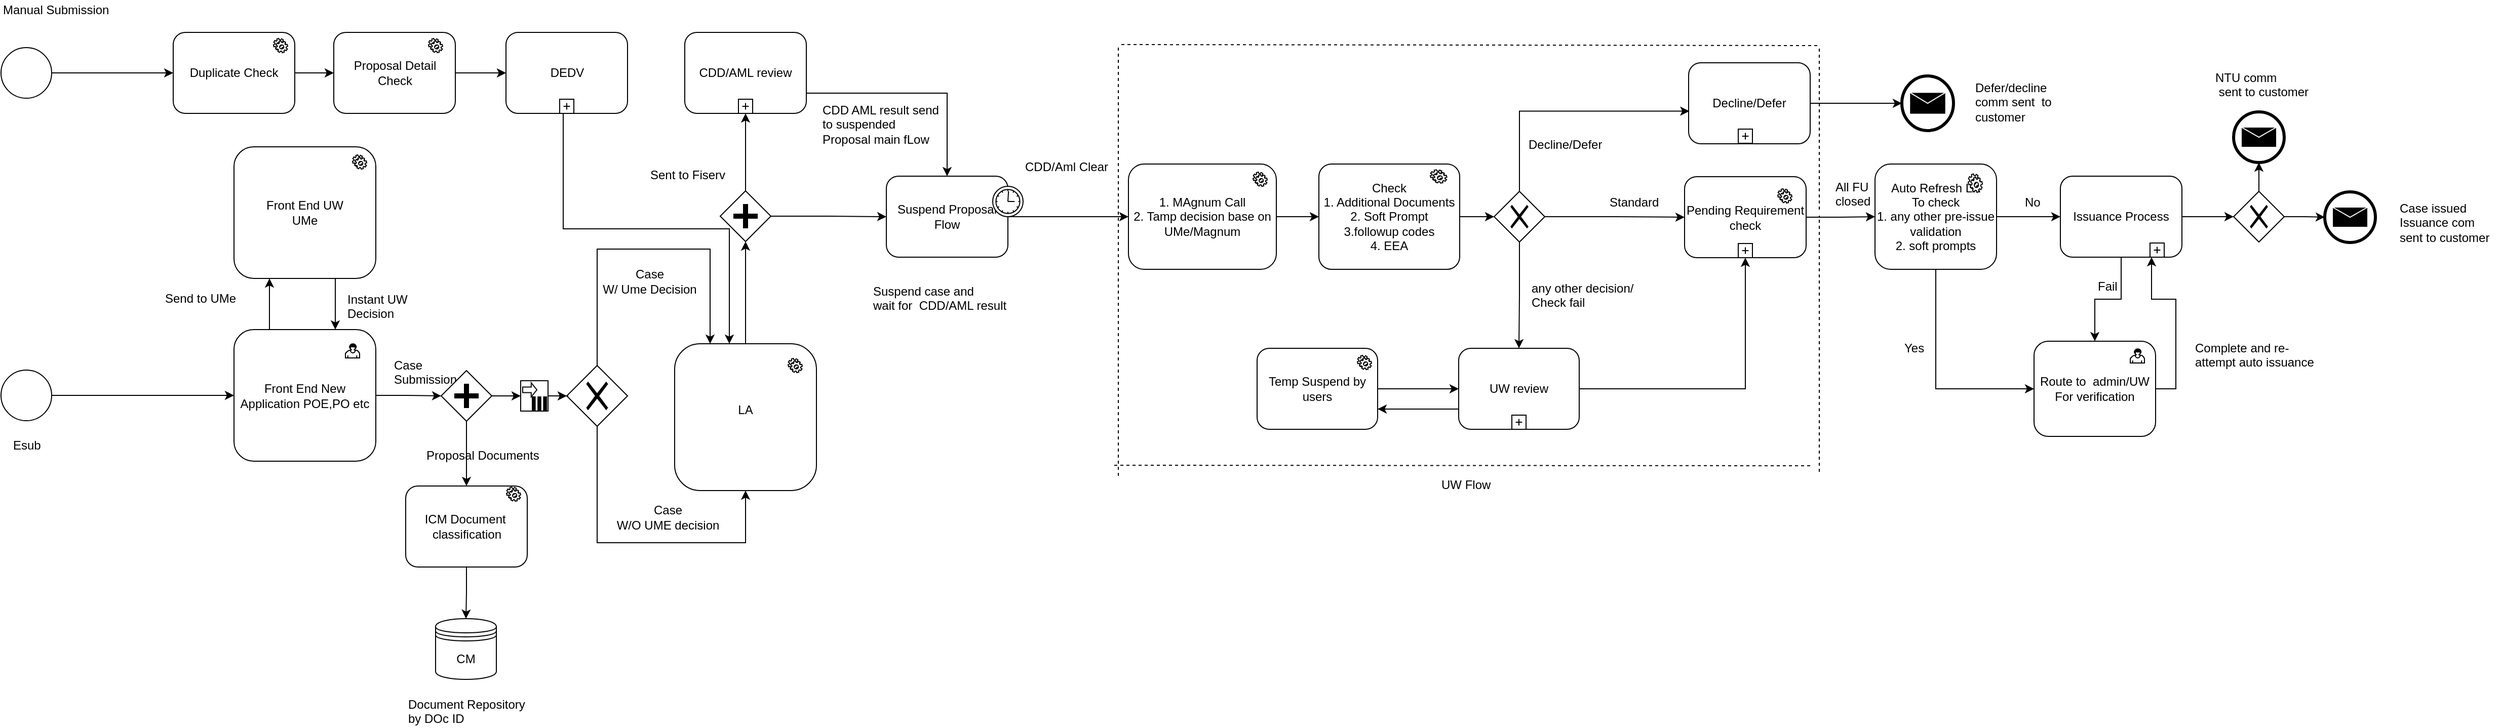 <mxfile version="10.7.1" type="github"><diagram id="310urqUommnIuVMiT1ZE" name="Page-1"><mxGraphModel dx="1922" dy="948" grid="1" gridSize="10" guides="1" tooltips="1" connect="1" arrows="1" fold="1" page="1" pageScale="1" pageWidth="1100" pageHeight="850" math="0" shadow="0"><root><mxCell id="0"/><mxCell id="1" parent="0"/><mxCell id="CqT5VMEvZWpJxGEDC6FB-1" value="" style="edgeStyle=orthogonalEdgeStyle;rounded=0;orthogonalLoop=1;jettySize=auto;html=1;exitX=0.25;exitY=0;exitDx=0;exitDy=0;entryX=0.25;entryY=1;entryDx=0;entryDy=0;" edge="1" parent="1" source="CqT5VMEvZWpJxGEDC6FB-3" target="CqT5VMEvZWpJxGEDC6FB-6"><mxGeometry relative="1" as="geometry"/></mxCell><mxCell id="CqT5VMEvZWpJxGEDC6FB-2" style="edgeStyle=orthogonalEdgeStyle;rounded=0;orthogonalLoop=1;jettySize=auto;html=1;entryX=0;entryY=0.5;entryDx=0;entryDy=0;" edge="1" parent="1" source="CqT5VMEvZWpJxGEDC6FB-3" target="CqT5VMEvZWpJxGEDC6FB-17"><mxGeometry relative="1" as="geometry"/></mxCell><mxCell id="CqT5VMEvZWpJxGEDC6FB-3" value="Front End New Application POE,PO etc" style="html=1;whiteSpace=wrap;rounded=1;" vertex="1" parent="1"><mxGeometry x="441" y="659.5" width="140" height="130" as="geometry"/></mxCell><mxCell id="CqT5VMEvZWpJxGEDC6FB-4" value="" style="html=1;shape=mxgraph.bpmn.user_task;outlineConnect=0;" vertex="1" parent="CqT5VMEvZWpJxGEDC6FB-3"><mxGeometry width="14" height="14" relative="1" as="geometry"><mxPoint x="110" y="14" as="offset"/></mxGeometry></mxCell><mxCell id="CqT5VMEvZWpJxGEDC6FB-5" value="" style="edgeStyle=orthogonalEdgeStyle;rounded=0;orthogonalLoop=1;jettySize=auto;html=1;" edge="1" parent="1" source="CqT5VMEvZWpJxGEDC6FB-6" target="CqT5VMEvZWpJxGEDC6FB-3"><mxGeometry relative="1" as="geometry"><Array as="points"><mxPoint x="541" y="641"/><mxPoint x="541" y="641"/></Array></mxGeometry></mxCell><mxCell id="CqT5VMEvZWpJxGEDC6FB-6" value="Front End UW&lt;br&gt;UMe&lt;br&gt;" style="html=1;whiteSpace=wrap;rounded=1;" vertex="1" parent="1"><mxGeometry x="441" y="479" width="140" height="130" as="geometry"/></mxCell><mxCell id="CqT5VMEvZWpJxGEDC6FB-7" value="Case &lt;br&gt;Submission" style="text;html=1;resizable=0;points=[];autosize=1;align=left;verticalAlign=top;spacingTop=-4;" vertex="1" parent="1"><mxGeometry x="597" y="685" width="80" height="30" as="geometry"/></mxCell><mxCell id="CqT5VMEvZWpJxGEDC6FB-8" style="edgeStyle=orthogonalEdgeStyle;rounded=0;orthogonalLoop=1;jettySize=auto;html=1;entryX=0.25;entryY=0;entryDx=0;entryDy=0;exitX=0.5;exitY=0;exitDx=0;exitDy=0;" edge="1" parent="1" source="CqT5VMEvZWpJxGEDC6FB-12" target="CqT5VMEvZWpJxGEDC6FB-15"><mxGeometry relative="1" as="geometry"><Array as="points"><mxPoint x="800" y="580"/><mxPoint x="911" y="580"/></Array></mxGeometry></mxCell><mxCell id="CqT5VMEvZWpJxGEDC6FB-9" value="Case&lt;br&gt;W/ Ume Decision" style="text;html=1;resizable=0;points=[];align=center;verticalAlign=middle;labelBackgroundColor=#ffffff;" vertex="1" connectable="0" parent="CqT5VMEvZWpJxGEDC6FB-8"><mxGeometry x="-0.535" y="-32" relative="1" as="geometry"><mxPoint x="19" y="-9" as="offset"/></mxGeometry></mxCell><mxCell id="CqT5VMEvZWpJxGEDC6FB-10" style="edgeStyle=orthogonalEdgeStyle;rounded=0;orthogonalLoop=1;jettySize=auto;html=1;entryX=0.5;entryY=1;entryDx=0;entryDy=0;exitX=0.5;exitY=1;exitDx=0;exitDy=0;" edge="1" parent="1" source="CqT5VMEvZWpJxGEDC6FB-12" target="CqT5VMEvZWpJxGEDC6FB-15"><mxGeometry relative="1" as="geometry"><mxPoint x="792" y="639" as="sourcePoint"/><mxPoint x="987" y="639" as="targetPoint"/><Array as="points"><mxPoint x="800" y="870"/><mxPoint x="946" y="870"/></Array></mxGeometry></mxCell><mxCell id="CqT5VMEvZWpJxGEDC6FB-11" value="Case&lt;br&gt;W/O UME decision" style="text;html=1;resizable=0;points=[];align=center;verticalAlign=middle;labelBackgroundColor=#ffffff;" vertex="1" connectable="0" parent="CqT5VMEvZWpJxGEDC6FB-10"><mxGeometry x="-0.114" y="-2" relative="1" as="geometry"><mxPoint x="46" y="-27" as="offset"/></mxGeometry></mxCell><mxCell id="CqT5VMEvZWpJxGEDC6FB-12" value="" style="shape=mxgraph.bpmn.shape;html=1;verticalLabelPosition=bottom;labelBackgroundColor=#ffffff;verticalAlign=top;align=center;perimeter=rhombusPerimeter;background=gateway;outlineConnect=0;outline=none;symbol=exclusiveGw;" vertex="1" parent="1"><mxGeometry x="769.5" y="695" width="60" height="60" as="geometry"/></mxCell><mxCell id="CqT5VMEvZWpJxGEDC6FB-13" value="" style="edgeStyle=orthogonalEdgeStyle;rounded=0;orthogonalLoop=1;jettySize=auto;html=1;entryX=0.5;entryY=1;entryDx=0;entryDy=0;exitX=0.5;exitY=0;exitDx=0;exitDy=0;" edge="1" parent="1" source="CqT5VMEvZWpJxGEDC6FB-106" target="CqT5VMEvZWpJxGEDC6FB-43"><mxGeometry relative="1" as="geometry"><mxPoint x="946" y="479" as="targetPoint"/></mxGeometry></mxCell><mxCell id="CqT5VMEvZWpJxGEDC6FB-14" style="edgeStyle=orthogonalEdgeStyle;rounded=0;orthogonalLoop=1;jettySize=auto;html=1;exitX=0.5;exitY=0;exitDx=0;exitDy=0;entryX=0.5;entryY=1;entryDx=0;entryDy=0;" edge="1" parent="1" source="CqT5VMEvZWpJxGEDC6FB-15" target="CqT5VMEvZWpJxGEDC6FB-106"><mxGeometry relative="1" as="geometry"><mxPoint x="1020" y="550" as="targetPoint"/></mxGeometry></mxCell><mxCell id="CqT5VMEvZWpJxGEDC6FB-15" value="LA&lt;br&gt;&lt;br&gt;" style="shape=ext;rounded=1;html=1;whiteSpace=wrap;arcSize=18;" vertex="1" parent="1"><mxGeometry x="876" y="673.5" width="140" height="145" as="geometry"/></mxCell><mxCell id="CqT5VMEvZWpJxGEDC6FB-16" style="edgeStyle=orthogonalEdgeStyle;rounded=0;orthogonalLoop=1;jettySize=auto;html=1;" edge="1" parent="1" source="CqT5VMEvZWpJxGEDC6FB-17" target="CqT5VMEvZWpJxGEDC6FB-48"><mxGeometry relative="1" as="geometry"><mxPoint x="670.5" y="810" as="targetPoint"/></mxGeometry></mxCell><mxCell id="CqT5VMEvZWpJxGEDC6FB-17" value="" style="shape=mxgraph.bpmn.shape;html=1;verticalLabelPosition=bottom;labelBackgroundColor=#ffffff;verticalAlign=top;align=center;perimeter=rhombusPerimeter;background=gateway;outlineConnect=0;outline=none;symbol=parallelGw;" vertex="1" parent="1"><mxGeometry x="645.5" y="700" width="50" height="50" as="geometry"/></mxCell><mxCell id="CqT5VMEvZWpJxGEDC6FB-18" value="" style="edgeStyle=orthogonalEdgeStyle;rounded=0;orthogonalLoop=1;jettySize=auto;html=1;exitX=0.5;exitY=1;exitDx=0;exitDy=0;" edge="1" parent="1" source="CqT5VMEvZWpJxGEDC6FB-48" target="CqT5VMEvZWpJxGEDC6FB-19"><mxGeometry relative="1" as="geometry"><mxPoint x="671" y="860" as="sourcePoint"/></mxGeometry></mxCell><mxCell id="CqT5VMEvZWpJxGEDC6FB-19" value="CM" style="shape=datastore;whiteSpace=wrap;html=1;" vertex="1" parent="1"><mxGeometry x="640" y="945" width="60" height="60" as="geometry"/></mxCell><mxCell id="CqT5VMEvZWpJxGEDC6FB-20" value="Document Repository &lt;br&gt;by DOc ID" style="text;html=1;resizable=0;points=[];autosize=1;align=left;verticalAlign=top;spacingTop=-4;" vertex="1" parent="1"><mxGeometry x="611" y="1020" width="130" height="30" as="geometry"/></mxCell><mxCell id="CqT5VMEvZWpJxGEDC6FB-21" value="Proposal Documents" style="text;html=1;resizable=0;points=[];autosize=1;align=left;verticalAlign=top;spacingTop=-4;" vertex="1" parent="1"><mxGeometry x="629" y="774" width="130" height="20" as="geometry"/></mxCell><mxCell id="CqT5VMEvZWpJxGEDC6FB-22" value="" style="edgeStyle=orthogonalEdgeStyle;rounded=0;orthogonalLoop=1;jettySize=auto;html=1;entryX=0;entryY=0.5;entryDx=0;entryDy=0;" edge="1" parent="1" source="CqT5VMEvZWpJxGEDC6FB-23" target="CqT5VMEvZWpJxGEDC6FB-12"><mxGeometry relative="1" as="geometry"><mxPoint x="737.5" y="630" as="targetPoint"/></mxGeometry></mxCell><mxCell id="CqT5VMEvZWpJxGEDC6FB-23" value="" style="shape=note;whiteSpace=wrap;size=0;html=1;" vertex="1" parent="1"><mxGeometry x="724" y="710" width="27" height="30" as="geometry"/></mxCell><mxCell id="CqT5VMEvZWpJxGEDC6FB-24" value="" style="html=1;shape=singleArrow;arrowWidth=0.4;arrowSize=0.4;outlineConnect=0;" vertex="1" parent="CqT5VMEvZWpJxGEDC6FB-23"><mxGeometry width="14" height="14" relative="1" as="geometry"><mxPoint x="2" y="2" as="offset"/></mxGeometry></mxCell><mxCell id="CqT5VMEvZWpJxGEDC6FB-25" value="" style="html=1;whiteSpace=wrap;shape=parallelMarker;outlineConnect=0;" vertex="1" parent="CqT5VMEvZWpJxGEDC6FB-23"><mxGeometry x="0.5" y="1" width="14" height="14" relative="1" as="geometry"><mxPoint x="-2" y="-14" as="offset"/></mxGeometry></mxCell><mxCell id="CqT5VMEvZWpJxGEDC6FB-26" style="edgeStyle=orthogonalEdgeStyle;rounded=0;orthogonalLoop=1;jettySize=auto;html=1;" edge="1" parent="1" source="CqT5VMEvZWpJxGEDC6FB-17" target="CqT5VMEvZWpJxGEDC6FB-23"><mxGeometry relative="1" as="geometry"><mxPoint x="757" y="730" as="targetPoint"/><mxPoint x="695.5" y="730" as="sourcePoint"/></mxGeometry></mxCell><mxCell id="CqT5VMEvZWpJxGEDC6FB-27" style="edgeStyle=orthogonalEdgeStyle;rounded=0;orthogonalLoop=1;jettySize=auto;html=1;entryX=0.5;entryY=1;entryDx=0;entryDy=0;" edge="1" parent="1" source="CqT5VMEvZWpJxGEDC6FB-28" target="CqT5VMEvZWpJxGEDC6FB-34"><mxGeometry relative="1" as="geometry"/></mxCell><mxCell id="F-82-V0b1dHbAWc-WTMo-9" value="" style="edgeStyle=orthogonalEdgeStyle;rounded=0;orthogonalLoop=1;jettySize=auto;html=1;exitX=0;exitY=0.75;exitDx=0;exitDy=0;entryX=1;entryY=0.75;entryDx=0;entryDy=0;" edge="1" parent="1" source="CqT5VMEvZWpJxGEDC6FB-28" target="F-82-V0b1dHbAWc-WTMo-7"><mxGeometry relative="1" as="geometry"/></mxCell><mxCell id="CqT5VMEvZWpJxGEDC6FB-28" value="UW review" style="html=1;whiteSpace=wrap;rounded=1;" vertex="1" parent="1"><mxGeometry x="1650" y="678" width="119" height="80" as="geometry"/></mxCell><mxCell id="CqT5VMEvZWpJxGEDC6FB-29" value="" style="html=1;shape=plus;outlineConnect=0;" vertex="1" parent="CqT5VMEvZWpJxGEDC6FB-28"><mxGeometry x="0.5" y="1" width="14" height="14" relative="1" as="geometry"><mxPoint x="-7" y="-14" as="offset"/></mxGeometry></mxCell><mxCell id="F-82-V0b1dHbAWc-WTMo-10" value="" style="edgeStyle=orthogonalEdgeStyle;rounded=0;orthogonalLoop=1;jettySize=auto;html=1;" edge="1" parent="1" source="F-82-V0b1dHbAWc-WTMo-7" target="CqT5VMEvZWpJxGEDC6FB-28"><mxGeometry relative="1" as="geometry"/></mxCell><mxCell id="F-82-V0b1dHbAWc-WTMo-7" value="Temp Suspend by users" style="html=1;whiteSpace=wrap;rounded=1;" vertex="1" parent="1"><mxGeometry x="1451" y="678" width="119" height="80" as="geometry"/></mxCell><mxCell id="CqT5VMEvZWpJxGEDC6FB-30" value="any other decision/&lt;br&gt;Check fail&lt;br&gt;" style="text;html=1;resizable=0;points=[];autosize=1;align=left;verticalAlign=top;spacingTop=-4;" vertex="1" parent="1"><mxGeometry x="1720" y="608.5" width="120" height="30" as="geometry"/></mxCell><mxCell id="CqT5VMEvZWpJxGEDC6FB-31" style="edgeStyle=orthogonalEdgeStyle;rounded=0;orthogonalLoop=1;jettySize=auto;html=1;entryX=0;entryY=0.5;entryDx=0;entryDy=0;" edge="1" parent="1" source="CqT5VMEvZWpJxGEDC6FB-39" target="CqT5VMEvZWpJxGEDC6FB-33"><mxGeometry relative="1" as="geometry"><mxPoint x="1426.294" y="519.412" as="sourcePoint"/><mxPoint x="1695" y="487" as="targetPoint"/></mxGeometry></mxCell><mxCell id="CqT5VMEvZWpJxGEDC6FB-32" value="" style="edgeStyle=orthogonalEdgeStyle;rounded=0;orthogonalLoop=1;jettySize=auto;html=1;" edge="1" parent="1" source="CqT5VMEvZWpJxGEDC6FB-99" target="CqT5VMEvZWpJxGEDC6FB-53"><mxGeometry relative="1" as="geometry"/></mxCell><mxCell id="CqT5VMEvZWpJxGEDC6FB-33" value="Pending Requirement check" style="html=1;whiteSpace=wrap;rounded=1;" vertex="1" parent="1"><mxGeometry x="1873" y="508.5" width="120" height="80" as="geometry"/></mxCell><UserObject label="" link="data:page/id,wPY77Fyx2plw209U1Vp8" id="CqT5VMEvZWpJxGEDC6FB-34"><mxCell style="html=1;shape=plus;outlineConnect=0;" vertex="1" parent="CqT5VMEvZWpJxGEDC6FB-33"><mxGeometry x="0.5" y="1" width="14" height="14" relative="1" as="geometry"><mxPoint x="-7" y="-14" as="offset"/></mxGeometry></mxCell></UserObject><mxCell id="CqT5VMEvZWpJxGEDC6FB-35" value="" style="shape=mxgraph.bpmn.service_task;html=1;outlineConnect=0;" vertex="1" parent="CqT5VMEvZWpJxGEDC6FB-33"><mxGeometry x="92" y="12" width="14" height="14" as="geometry"/></mxCell><mxCell id="CqT5VMEvZWpJxGEDC6FB-36" value="Standard" style="text;html=1;resizable=0;points=[];autosize=1;align=left;verticalAlign=top;spacingTop=-4;" vertex="1" parent="1"><mxGeometry x="1797" y="523.5" width="60" height="20" as="geometry"/></mxCell><mxCell id="CqT5VMEvZWpJxGEDC6FB-37" value="" style="edgeStyle=orthogonalEdgeStyle;rounded=0;orthogonalLoop=1;jettySize=auto;html=1;entryX=0.006;entryY=0.597;entryDx=0;entryDy=0;entryPerimeter=0;exitX=0.5;exitY=0;exitDx=0;exitDy=0;" edge="1" parent="1" source="CqT5VMEvZWpJxGEDC6FB-39" target="CqT5VMEvZWpJxGEDC6FB-90"><mxGeometry relative="1" as="geometry"><mxPoint x="1710" y="445" as="targetPoint"/></mxGeometry></mxCell><mxCell id="CqT5VMEvZWpJxGEDC6FB-38" style="edgeStyle=orthogonalEdgeStyle;rounded=0;orthogonalLoop=1;jettySize=auto;html=1;entryX=0.5;entryY=0;entryDx=0;entryDy=0;" edge="1" parent="1" source="CqT5VMEvZWpJxGEDC6FB-39" target="CqT5VMEvZWpJxGEDC6FB-28"><mxGeometry relative="1" as="geometry"/></mxCell><mxCell id="CqT5VMEvZWpJxGEDC6FB-39" value="" style="shape=mxgraph.bpmn.shape;html=1;verticalLabelPosition=bottom;labelBackgroundColor=#ffffff;verticalAlign=top;align=center;perimeter=rhombusPerimeter;background=gateway;outlineConnect=0;outline=none;symbol=exclusiveGw;" vertex="1" parent="1"><mxGeometry x="1685" y="523" width="50" height="50" as="geometry"/></mxCell><mxCell id="CqT5VMEvZWpJxGEDC6FB-40" style="edgeStyle=orthogonalEdgeStyle;rounded=0;orthogonalLoop=1;jettySize=auto;html=1;entryX=0;entryY=0.5;entryDx=0;entryDy=0;" edge="1" parent="1" source="CqT5VMEvZWpJxGEDC6FB-91" target="CqT5VMEvZWpJxGEDC6FB-39"><mxGeometry relative="1" as="geometry"/></mxCell><mxCell id="CqT5VMEvZWpJxGEDC6FB-41" value="" style="edgeStyle=orthogonalEdgeStyle;rounded=0;orthogonalLoop=1;jettySize=auto;html=1;exitX=1;exitY=0.75;exitDx=0;exitDy=0;" edge="1" parent="1" source="CqT5VMEvZWpJxGEDC6FB-42" target="CqT5VMEvZWpJxGEDC6FB-84"><mxGeometry relative="1" as="geometry"><mxPoint x="1086" y="406" as="targetPoint"/></mxGeometry></mxCell><mxCell id="CqT5VMEvZWpJxGEDC6FB-42" value="CDD/AML review" style="html=1;whiteSpace=wrap;rounded=1;" vertex="1" parent="1"><mxGeometry x="886" y="366" width="120" height="80" as="geometry"/></mxCell><UserObject label="" link="data:page/id,pO6Wz3neo9lrr_YOAFRY" id="CqT5VMEvZWpJxGEDC6FB-43"><mxCell style="html=1;shape=plus;outlineConnect=0;" vertex="1" parent="CqT5VMEvZWpJxGEDC6FB-42"><mxGeometry x="0.5" y="1" width="14" height="14" relative="1" as="geometry"><mxPoint x="-7" y="-14" as="offset"/></mxGeometry></mxCell></UserObject><mxCell id="CqT5VMEvZWpJxGEDC6FB-44" style="edgeStyle=orthogonalEdgeStyle;rounded=0;orthogonalLoop=1;jettySize=auto;html=1;" edge="1" parent="1" source="CqT5VMEvZWpJxGEDC6FB-45" target="CqT5VMEvZWpJxGEDC6FB-3"><mxGeometry relative="1" as="geometry"/></mxCell><mxCell id="CqT5VMEvZWpJxGEDC6FB-45" value="" style="shape=mxgraph.bpmn.shape;html=1;verticalLabelPosition=bottom;labelBackgroundColor=#ffffff;verticalAlign=top;align=center;perimeter=ellipsePerimeter;outlineConnect=0;outline=standard;symbol=general;" vertex="1" parent="1"><mxGeometry x="211" y="699.5" width="50" height="50" as="geometry"/></mxCell><mxCell id="CqT5VMEvZWpJxGEDC6FB-46" value="1. MAgnum Call&lt;br&gt;2. Tamp decision base on UMe/Magnum&lt;br&gt;" style="shape=ext;rounded=1;html=1;whiteSpace=wrap;" vertex="1" parent="1"><mxGeometry x="1324" y="496" width="146" height="104" as="geometry"/></mxCell><mxCell id="CqT5VMEvZWpJxGEDC6FB-47" value="" style="shape=mxgraph.bpmn.service_task;html=1;outlineConnect=0;" vertex="1" parent="1"><mxGeometry x="1447" y="504" width="14" height="14" as="geometry"/></mxCell><mxCell id="CqT5VMEvZWpJxGEDC6FB-48" value="&lt;span&gt;ICM Document&amp;nbsp;&lt;/span&gt;&lt;br&gt;&lt;span&gt;classification&lt;/span&gt;" style="shape=ext;rounded=1;html=1;whiteSpace=wrap;" vertex="1" parent="1"><mxGeometry x="610.5" y="814" width="120" height="80" as="geometry"/></mxCell><mxCell id="CqT5VMEvZWpJxGEDC6FB-49" value="" style="shape=mxgraph.bpmn.service_task;html=1;outlineConnect=0;" vertex="1" parent="1"><mxGeometry x="558" y="487" width="14" height="14" as="geometry"/></mxCell><mxCell id="CqT5VMEvZWpJxGEDC6FB-50" value="" style="shape=mxgraph.bpmn.service_task;html=1;outlineConnect=0;" vertex="1" parent="1"><mxGeometry x="710" y="815" width="14" height="14" as="geometry"/></mxCell><mxCell id="CqT5VMEvZWpJxGEDC6FB-51" style="edgeStyle=orthogonalEdgeStyle;rounded=0;orthogonalLoop=1;jettySize=auto;html=1;entryX=0;entryY=0.5;entryDx=0;entryDy=0;" edge="1" parent="1" source="CqT5VMEvZWpJxGEDC6FB-53" target="CqT5VMEvZWpJxGEDC6FB-60"><mxGeometry relative="1" as="geometry"/></mxCell><mxCell id="CqT5VMEvZWpJxGEDC6FB-52" value="" style="edgeStyle=orthogonalEdgeStyle;rounded=0;orthogonalLoop=1;jettySize=auto;html=1;entryX=0.5;entryY=0;entryDx=0;entryDy=0;" edge="1" parent="1" source="CqT5VMEvZWpJxGEDC6FB-53" target="CqT5VMEvZWpJxGEDC6FB-55"><mxGeometry relative="1" as="geometry"><mxPoint x="2295.333" y="670" as="targetPoint"/></mxGeometry></mxCell><mxCell id="CqT5VMEvZWpJxGEDC6FB-53" value="Issuance Process" style="shape=ext;rounded=1;html=1;whiteSpace=wrap;" vertex="1" parent="1"><mxGeometry x="2244" y="508" width="120" height="80" as="geometry"/></mxCell><mxCell id="CqT5VMEvZWpJxGEDC6FB-54" value="" style="edgeStyle=orthogonalEdgeStyle;rounded=0;orthogonalLoop=1;jettySize=auto;html=1;entryX=0.75;entryY=1;entryDx=0;entryDy=0;exitX=1;exitY=0.5;exitDx=0;exitDy=0;" edge="1" parent="1" source="CqT5VMEvZWpJxGEDC6FB-55" target="CqT5VMEvZWpJxGEDC6FB-53"><mxGeometry relative="1" as="geometry"><mxPoint x="2377" y="584.5" as="targetPoint"/></mxGeometry></mxCell><mxCell id="CqT5VMEvZWpJxGEDC6FB-55" value="Route to&amp;nbsp; admin/UW&lt;br&gt;For verification&lt;br&gt;" style="shape=ext;rounded=1;html=1;whiteSpace=wrap;fillColor=#FFFFFF;" vertex="1" parent="1"><mxGeometry x="2218" y="671" width="120" height="94" as="geometry"/></mxCell><mxCell id="CqT5VMEvZWpJxGEDC6FB-56" value="" style="shape=plus;html=1;outlineConnect=0;" vertex="1" parent="1"><mxGeometry x="2332.5" y="574" width="14" height="14" as="geometry"/></mxCell><mxCell id="CqT5VMEvZWpJxGEDC6FB-57" value="Case issued&lt;br&gt;Issuance com &lt;br&gt;sent to customer&lt;br&gt;" style="text;html=1;resizable=0;points=[];autosize=1;align=left;verticalAlign=top;spacingTop=-4;" vertex="1" parent="1"><mxGeometry x="2577" y="530" width="100" height="40" as="geometry"/></mxCell><mxCell id="CqT5VMEvZWpJxGEDC6FB-58" value="" style="edgeStyle=orthogonalEdgeStyle;rounded=0;orthogonalLoop=1;jettySize=auto;html=1;" edge="1" parent="1" source="CqT5VMEvZWpJxGEDC6FB-60" target="CqT5VMEvZWpJxGEDC6FB-61"><mxGeometry relative="1" as="geometry"><mxPoint x="2503" y="548" as="targetPoint"/></mxGeometry></mxCell><mxCell id="CqT5VMEvZWpJxGEDC6FB-59" value="" style="edgeStyle=orthogonalEdgeStyle;rounded=0;orthogonalLoop=1;jettySize=auto;html=1;exitX=0.5;exitY=0;exitDx=0;exitDy=0;" edge="1" parent="1" source="CqT5VMEvZWpJxGEDC6FB-60" target="CqT5VMEvZWpJxGEDC6FB-62"><mxGeometry relative="1" as="geometry"><mxPoint x="2360" y="381.5" as="targetPoint"/></mxGeometry></mxCell><mxCell id="CqT5VMEvZWpJxGEDC6FB-60" value="" style="shape=mxgraph.bpmn.shape;html=1;verticalLabelPosition=bottom;labelBackgroundColor=#ffffff;verticalAlign=top;align=center;perimeter=rhombusPerimeter;background=gateway;outlineConnect=0;outline=none;symbol=exclusiveGw;" vertex="1" parent="1"><mxGeometry x="2415" y="523" width="50" height="50" as="geometry"/></mxCell><mxCell id="CqT5VMEvZWpJxGEDC6FB-61" value="" style="shape=mxgraph.bpmn.shape;html=1;verticalLabelPosition=bottom;labelBackgroundColor=#ffffff;verticalAlign=top;align=center;perimeter=ellipsePerimeter;outlineConnect=0;outline=end;symbol=message;" vertex="1" parent="1"><mxGeometry x="2505" y="523.5" width="50" height="50" as="geometry"/></mxCell><mxCell id="CqT5VMEvZWpJxGEDC6FB-62" value="" style="shape=mxgraph.bpmn.shape;html=1;verticalLabelPosition=bottom;labelBackgroundColor=#ffffff;verticalAlign=top;align=center;perimeter=ellipsePerimeter;outlineConnect=0;outline=end;symbol=message;" vertex="1" parent="1"><mxGeometry x="2415" y="444.5" width="50" height="50" as="geometry"/></mxCell><mxCell id="CqT5VMEvZWpJxGEDC6FB-63" value="NTU comm&lt;br&gt;&amp;nbsp;sent to customer" style="text;html=1;resizable=0;points=[];autosize=1;align=left;verticalAlign=top;spacingTop=-4;" vertex="1" parent="1"><mxGeometry x="2395" y="401" width="110" height="30" as="geometry"/></mxCell><mxCell id="CqT5VMEvZWpJxGEDC6FB-64" value="" style="endArrow=none;dashed=1;html=1;" edge="1" parent="1"><mxGeometry width="50" height="50" relative="1" as="geometry"><mxPoint x="1310" y="793.5" as="sourcePoint"/><mxPoint x="2000" y="794" as="targetPoint"/><Array as="points"/></mxGeometry></mxCell><mxCell id="CqT5VMEvZWpJxGEDC6FB-65" value="" style="endArrow=none;dashed=1;html=1;" edge="1" parent="1"><mxGeometry width="50" height="50" relative="1" as="geometry"><mxPoint x="1314" y="804" as="sourcePoint"/><mxPoint x="1314" y="380" as="targetPoint"/><Array as="points"><mxPoint x="1314" y="613"/></Array></mxGeometry></mxCell><mxCell id="CqT5VMEvZWpJxGEDC6FB-66" value="" style="endArrow=none;dashed=1;html=1;" edge="1" parent="1"><mxGeometry width="50" height="50" relative="1" as="geometry"><mxPoint x="2006" y="541" as="sourcePoint"/><mxPoint x="2006" y="380" as="targetPoint"/><Array as="points"/></mxGeometry></mxCell><mxCell id="CqT5VMEvZWpJxGEDC6FB-67" value="" style="endArrow=none;dashed=1;html=1;" edge="1" parent="1"><mxGeometry width="50" height="50" relative="1" as="geometry"><mxPoint x="1317" y="378" as="sourcePoint"/><mxPoint x="2005" y="379" as="targetPoint"/><Array as="points"/></mxGeometry></mxCell><mxCell id="CqT5VMEvZWpJxGEDC6FB-68" value="UW Flow" style="text;html=1;resizable=0;points=[];autosize=1;align=left;verticalAlign=top;spacingTop=-4;" vertex="1" parent="1"><mxGeometry x="1631" y="803" width="60" height="20" as="geometry"/></mxCell><mxCell id="CqT5VMEvZWpJxGEDC6FB-69" value="" style="edgeStyle=orthogonalEdgeStyle;rounded=0;orthogonalLoop=1;jettySize=auto;html=1;entryX=0;entryY=0.5;entryDx=0;entryDy=0;" edge="1" parent="1" source="CqT5VMEvZWpJxGEDC6FB-70" target="CqT5VMEvZWpJxGEDC6FB-75"><mxGeometry relative="1" as="geometry"><mxPoint x="210" y="397" as="targetPoint"/></mxGeometry></mxCell><mxCell id="CqT5VMEvZWpJxGEDC6FB-70" value="" style="shape=mxgraph.bpmn.shape;html=1;verticalLabelPosition=bottom;labelBackgroundColor=#ffffff;verticalAlign=top;align=center;perimeter=ellipsePerimeter;outlineConnect=0;outline=standard;symbol=general;" vertex="1" parent="1"><mxGeometry x="211" y="381" width="50" height="50" as="geometry"/></mxCell><mxCell id="F-82-V0b1dHbAWc-WTMo-3" value="" style="edgeStyle=orthogonalEdgeStyle;rounded=0;orthogonalLoop=1;jettySize=auto;html=1;" edge="1" parent="1" source="CqT5VMEvZWpJxGEDC6FB-73"><mxGeometry relative="1" as="geometry"><mxPoint x="776.824" y="399" as="targetPoint"/></mxGeometry></mxCell><mxCell id="F-82-V0b1dHbAWc-WTMo-6" value="" style="edgeStyle=orthogonalEdgeStyle;rounded=0;orthogonalLoop=1;jettySize=auto;html=1;exitX=0.25;exitY=1;exitDx=0;exitDy=0;" edge="1" parent="1" source="CqT5VMEvZWpJxGEDC6FB-73" target="CqT5VMEvZWpJxGEDC6FB-15"><mxGeometry relative="1" as="geometry"><mxPoint x="890" y="550" as="targetPoint"/><Array as="points"><mxPoint x="766" y="560"/><mxPoint x="930" y="560"/></Array></mxGeometry></mxCell><mxCell id="CqT5VMEvZWpJxGEDC6FB-72" value="DEDV" style="html=1;whiteSpace=wrap;rounded=1;" vertex="1" parent="1"><mxGeometry x="709.5" y="366" width="120" height="80" as="geometry"/></mxCell><mxCell id="CqT5VMEvZWpJxGEDC6FB-73" value="" style="html=1;shape=plus;outlineConnect=0;" vertex="1" parent="CqT5VMEvZWpJxGEDC6FB-72"><mxGeometry x="0.5" y="1" width="14" height="14" relative="1" as="geometry"><mxPoint x="-7" y="-14" as="offset"/></mxGeometry></mxCell><mxCell id="CqT5VMEvZWpJxGEDC6FB-74" value="" style="edgeStyle=orthogonalEdgeStyle;rounded=0;orthogonalLoop=1;jettySize=auto;html=1;" edge="1" parent="1" source="CqT5VMEvZWpJxGEDC6FB-75" target="CqT5VMEvZWpJxGEDC6FB-78"><mxGeometry relative="1" as="geometry"/></mxCell><mxCell id="CqT5VMEvZWpJxGEDC6FB-75" value="Duplicate Check" style="shape=ext;rounded=1;html=1;whiteSpace=wrap;" vertex="1" parent="1"><mxGeometry x="381" y="366" width="120" height="80" as="geometry"/></mxCell><mxCell id="CqT5VMEvZWpJxGEDC6FB-76" value="" style="shape=mxgraph.bpmn.service_task;html=1;outlineConnect=0;" vertex="1" parent="1"><mxGeometry x="480" y="372" width="14" height="14" as="geometry"/></mxCell><mxCell id="CqT5VMEvZWpJxGEDC6FB-77" value="" style="edgeStyle=orthogonalEdgeStyle;rounded=0;orthogonalLoop=1;jettySize=auto;html=1;" edge="1" parent="1" source="CqT5VMEvZWpJxGEDC6FB-78" target="CqT5VMEvZWpJxGEDC6FB-72"><mxGeometry relative="1" as="geometry"><mxPoint x="620" y="397" as="targetPoint"/></mxGeometry></mxCell><mxCell id="CqT5VMEvZWpJxGEDC6FB-78" value="Proposal Detail Check" style="shape=ext;rounded=1;html=1;whiteSpace=wrap;" vertex="1" parent="1"><mxGeometry x="539.5" y="366" width="120" height="80" as="geometry"/></mxCell><mxCell id="CqT5VMEvZWpJxGEDC6FB-79" value="" style="shape=mxgraph.bpmn.service_task;html=1;outlineConnect=0;" vertex="1" parent="1"><mxGeometry x="633" y="372" width="14" height="14" as="geometry"/></mxCell><mxCell id="CqT5VMEvZWpJxGEDC6FB-80" value="&lt;span&gt;Instant UW &lt;br&gt;Decision&amp;nbsp;&lt;/span&gt;&lt;br&gt;&lt;br&gt;" style="text;html=1;resizable=0;points=[];autosize=1;align=left;verticalAlign=top;spacingTop=-4;" vertex="1" parent="1"><mxGeometry x="551" y="619.5" width="80" height="40" as="geometry"/></mxCell><mxCell id="CqT5VMEvZWpJxGEDC6FB-81" value="Send to UMe" style="text;html=1;resizable=0;points=[];autosize=1;align=left;verticalAlign=top;spacingTop=-4;" vertex="1" parent="1"><mxGeometry x="371" y="619" width="90" height="20" as="geometry"/></mxCell><mxCell id="CqT5VMEvZWpJxGEDC6FB-82" value="Sent to Fiserv" style="text;html=1;resizable=0;points=[];autosize=1;align=left;verticalAlign=top;spacingTop=-4;" vertex="1" parent="1"><mxGeometry x="850" y="497" width="90" height="20" as="geometry"/></mxCell><mxCell id="CqT5VMEvZWpJxGEDC6FB-83" style="edgeStyle=orthogonalEdgeStyle;rounded=0;orthogonalLoop=1;jettySize=auto;html=1;" edge="1" parent="1" source="CqT5VMEvZWpJxGEDC6FB-84" target="CqT5VMEvZWpJxGEDC6FB-46"><mxGeometry relative="1" as="geometry"/></mxCell><mxCell id="CqT5VMEvZWpJxGEDC6FB-84" value="Suspend Proposal Flow&lt;br&gt;" style="html=1;whiteSpace=wrap;rounded=1;" vertex="1" parent="1"><mxGeometry x="1085" y="508" width="120" height="80" as="geometry"/></mxCell><mxCell id="CqT5VMEvZWpJxGEDC6FB-85" value="" style="shape=mxgraph.bpmn.timer_start;perimeter=ellipsePerimeter;html=1;labelPosition=right;labelBackgroundColor=#ffffff;align=left;outlineConnect=0;" vertex="1" parent="CqT5VMEvZWpJxGEDC6FB-84"><mxGeometry x="1" width="30" height="30" relative="1" as="geometry"><mxPoint x="-15" y="10" as="offset"/></mxGeometry></mxCell><mxCell id="CqT5VMEvZWpJxGEDC6FB-86" value="Suspend case and &lt;br&gt;wait for&amp;nbsp; CDD/AML result" style="text;html=1;resizable=0;points=[];autosize=1;align=left;verticalAlign=top;spacingTop=-4;" vertex="1" parent="1"><mxGeometry x="1070" y="612" width="150" height="30" as="geometry"/></mxCell><mxCell id="CqT5VMEvZWpJxGEDC6FB-87" value="CDD AML result send &lt;br&gt;to suspended &lt;br&gt;Proposal main fLow" style="text;html=1;resizable=0;points=[];autosize=1;align=left;verticalAlign=top;spacingTop=-4;" vertex="1" parent="1"><mxGeometry x="1020" y="432.5" width="130" height="40" as="geometry"/></mxCell><mxCell id="CqT5VMEvZWpJxGEDC6FB-88" value="Decline/Defer" style="text;html=1;resizable=0;points=[];autosize=1;align=left;verticalAlign=top;spacingTop=-4;" vertex="1" parent="1"><mxGeometry x="1717" y="467" width="90" height="20" as="geometry"/></mxCell><mxCell id="CqT5VMEvZWpJxGEDC6FB-89" value="" style="edgeStyle=orthogonalEdgeStyle;rounded=0;orthogonalLoop=1;jettySize=auto;html=1;entryX=0;entryY=0.5;entryDx=0;entryDy=0;" edge="1" parent="1" source="CqT5VMEvZWpJxGEDC6FB-90" target="CqT5VMEvZWpJxGEDC6FB-95"><mxGeometry relative="1" as="geometry"><mxPoint x="2077" y="436" as="targetPoint"/></mxGeometry></mxCell><mxCell id="CqT5VMEvZWpJxGEDC6FB-90" value="Decline/Defer" style="shape=ext;rounded=1;html=1;whiteSpace=wrap;" vertex="1" parent="1"><mxGeometry x="1877" y="396" width="120" height="80" as="geometry"/></mxCell><mxCell id="CqT5VMEvZWpJxGEDC6FB-91" value="Check&lt;br&gt;1. Additional Documents&lt;br&gt;2. Soft Prompt&lt;br&gt;3.followup codes&lt;br&gt;4. EEA&lt;br&gt;" style="html=1;whiteSpace=wrap;rounded=1;arcSize=12;" vertex="1" parent="1"><mxGeometry x="1512" y="496" width="139" height="104" as="geometry"/></mxCell><mxCell id="CqT5VMEvZWpJxGEDC6FB-92" value="" style="shape=mxgraph.bpmn.service_task;html=1;outlineConnect=0;" vertex="1" parent="CqT5VMEvZWpJxGEDC6FB-91"><mxGeometry x="109.98" y="5.683" width="16.353" height="13.194" as="geometry"/></mxCell><mxCell id="CqT5VMEvZWpJxGEDC6FB-93" style="edgeStyle=orthogonalEdgeStyle;rounded=0;orthogonalLoop=1;jettySize=auto;html=1;entryX=0;entryY=0.5;entryDx=0;entryDy=0;" edge="1" parent="1" source="CqT5VMEvZWpJxGEDC6FB-46" target="CqT5VMEvZWpJxGEDC6FB-91"><mxGeometry relative="1" as="geometry"><mxPoint x="1494" y="572" as="sourcePoint"/><mxPoint x="1722.571" y="572" as="targetPoint"/></mxGeometry></mxCell><UserObject label="" link="data:page/id,wPY77Fyx2plw209U1Vp8" id="CqT5VMEvZWpJxGEDC6FB-94"><mxCell style="html=1;shape=plus;outlineConnect=0;" vertex="1" parent="1"><mxGeometry x="1926" y="461.5" width="14" height="14" as="geometry"><mxPoint x="-7" y="-14" as="offset"/></mxGeometry></mxCell></UserObject><mxCell id="CqT5VMEvZWpJxGEDC6FB-95" value="" style="shape=mxgraph.bpmn.shape;html=1;verticalLabelPosition=bottom;labelBackgroundColor=#ffffff;verticalAlign=top;align=center;perimeter=ellipsePerimeter;outlineConnect=0;outline=end;symbol=message;" vertex="1" parent="1"><mxGeometry x="2087.5" y="409" width="51" height="54" as="geometry"/></mxCell><mxCell id="CqT5VMEvZWpJxGEDC6FB-96" value="Defer/decline &lt;br&gt;comm sent&amp;nbsp; to&lt;br&gt;customer" style="text;html=1;resizable=0;points=[];autosize=1;align=left;verticalAlign=top;spacingTop=-4;" vertex="1" parent="1"><mxGeometry x="2157.5" y="411" width="90" height="40" as="geometry"/></mxCell><mxCell id="CqT5VMEvZWpJxGEDC6FB-97" value="" style="shape=mxgraph.bpmn.user_task;html=1;outlineConnect=0;" vertex="1" parent="1"><mxGeometry x="2313" y="678.5" width="14" height="14" as="geometry"/></mxCell><mxCell id="CqT5VMEvZWpJxGEDC6FB-98" value="" style="edgeStyle=orthogonalEdgeStyle;rounded=0;orthogonalLoop=1;jettySize=auto;html=1;entryX=0;entryY=0.5;entryDx=0;entryDy=0;exitX=0.5;exitY=1;exitDx=0;exitDy=0;" edge="1" parent="1" source="CqT5VMEvZWpJxGEDC6FB-99" target="CqT5VMEvZWpJxGEDC6FB-55"><mxGeometry relative="1" as="geometry"><mxPoint x="2097.5" y="670.5" as="targetPoint"/></mxGeometry></mxCell><mxCell id="CqT5VMEvZWpJxGEDC6FB-99" value="Auto Refresh LA&lt;br&gt;To check &lt;br&gt;1. any other pre-issue validation&lt;br&gt;2. soft prompts&lt;br&gt;" style="html=1;whiteSpace=wrap;rounded=1;" vertex="1" parent="1"><mxGeometry x="2061" y="496" width="120" height="104" as="geometry"/></mxCell><mxCell id="CqT5VMEvZWpJxGEDC6FB-100" value="" style="shape=mxgraph.bpmn.service_task;html=1;outlineConnect=0;" vertex="1" parent="CqT5VMEvZWpJxGEDC6FB-99"><mxGeometry x="92" y="9.75" width="14" height="18.2" as="geometry"/></mxCell><mxCell id="CqT5VMEvZWpJxGEDC6FB-101" value="" style="edgeStyle=orthogonalEdgeStyle;rounded=0;orthogonalLoop=1;jettySize=auto;html=1;" edge="1" parent="1" source="CqT5VMEvZWpJxGEDC6FB-33" target="CqT5VMEvZWpJxGEDC6FB-99"><mxGeometry relative="1" as="geometry"><mxPoint x="1993.0" y="550.5" as="sourcePoint"/><mxPoint x="2147" y="550.5" as="targetPoint"/></mxGeometry></mxCell><mxCell id="CqT5VMEvZWpJxGEDC6FB-102" value="Complete and re-&lt;br&gt;attempt auto issuance" style="text;html=1;resizable=0;points=[];autosize=1;align=left;verticalAlign=top;spacingTop=-4;" vertex="1" parent="1"><mxGeometry x="2375" y="667.5" width="130" height="30" as="geometry"/></mxCell><mxCell id="CqT5VMEvZWpJxGEDC6FB-103" value="Manual Submission" style="text;html=1;resizable=0;points=[];autosize=1;align=left;verticalAlign=top;spacingTop=-4;" vertex="1" parent="1"><mxGeometry x="211" y="334" width="120" height="20" as="geometry"/></mxCell><mxCell id="CqT5VMEvZWpJxGEDC6FB-104" value="Esub" style="text;html=1;resizable=0;points=[];autosize=1;align=left;verticalAlign=top;spacingTop=-4;" vertex="1" parent="1"><mxGeometry x="221" y="764" width="40" height="20" as="geometry"/></mxCell><mxCell id="CqT5VMEvZWpJxGEDC6FB-105" value="" style="edgeStyle=orthogonalEdgeStyle;rounded=0;orthogonalLoop=1;jettySize=auto;html=1;" edge="1" parent="1" source="CqT5VMEvZWpJxGEDC6FB-106" target="CqT5VMEvZWpJxGEDC6FB-84"><mxGeometry relative="1" as="geometry"/></mxCell><mxCell id="CqT5VMEvZWpJxGEDC6FB-106" value="" style="shape=mxgraph.bpmn.shape;html=1;verticalLabelPosition=bottom;labelBackgroundColor=#ffffff;verticalAlign=top;align=center;perimeter=rhombusPerimeter;background=gateway;outlineConnect=0;outline=none;symbol=parallelGw;" vertex="1" parent="1"><mxGeometry x="921" y="522.5" width="50" height="50" as="geometry"/></mxCell><mxCell id="CqT5VMEvZWpJxGEDC6FB-107" value="CDD/Aml Clear" style="text;html=1;resizable=0;points=[];autosize=1;align=left;verticalAlign=top;spacingTop=-4;" vertex="1" parent="1"><mxGeometry x="1220" y="489" width="100" height="20" as="geometry"/></mxCell><mxCell id="CqT5VMEvZWpJxGEDC6FB-108" value="All FU &lt;br&gt;closed" style="text;html=1;resizable=0;points=[];autosize=1;align=left;verticalAlign=top;spacingTop=-4;" vertex="1" parent="1"><mxGeometry x="2020" y="508.5" width="50" height="30" as="geometry"/></mxCell><mxCell id="CqT5VMEvZWpJxGEDC6FB-109" value="" style="endArrow=none;dashed=1;html=1;" edge="1" parent="1"><mxGeometry width="50" height="50" relative="1" as="geometry"><mxPoint x="2006" y="800" as="sourcePoint"/><mxPoint x="2006" y="547" as="targetPoint"/><Array as="points"><mxPoint x="2006" y="608"/></Array></mxGeometry></mxCell><mxCell id="CqT5VMEvZWpJxGEDC6FB-110" value="Yes" style="text;html=1;resizable=0;points=[];autosize=1;align=left;verticalAlign=top;spacingTop=-4;" vertex="1" parent="1"><mxGeometry x="2088" y="667.5" width="40" height="20" as="geometry"/></mxCell><mxCell id="CqT5VMEvZWpJxGEDC6FB-111" value="No" style="text;html=1;resizable=0;points=[];autosize=1;align=left;verticalAlign=top;spacingTop=-4;" vertex="1" parent="1"><mxGeometry x="2206.5" y="523.5" width="30" height="20" as="geometry"/></mxCell><mxCell id="CqT5VMEvZWpJxGEDC6FB-112" value="Fail" style="text;html=1;resizable=0;points=[];autosize=1;align=left;verticalAlign=top;spacingTop=-4;" vertex="1" parent="1"><mxGeometry x="2279" y="606.5" width="30" height="20" as="geometry"/></mxCell><mxCell id="F-82-V0b1dHbAWc-WTMo-12" value="" style="shape=mxgraph.bpmn.service_task;html=1;outlineConnect=0;fillColor=#FFFFFF;" vertex="1" parent="1"><mxGeometry x="988" y="688" width="14" height="14" as="geometry"/></mxCell><mxCell id="F-82-V0b1dHbAWc-WTMo-13" value="" style="shape=mxgraph.bpmn.service_task;html=1;outlineConnect=0;fillColor=#FFFFFF;" vertex="1" parent="1"><mxGeometry x="1550" y="685" width="14" height="14" as="geometry"/></mxCell></root></mxGraphModel></diagram><diagram name="DEDV" id="DMLHVyQ5BSjNGvm05yKO"><mxGraphModel dx="1634" dy="806" grid="1" gridSize="10" guides="1" tooltips="1" connect="1" arrows="1" fold="1" page="1" pageScale="1" pageWidth="1100" pageHeight="850" math="0" shadow="0"><root><mxCell id="B-TA7KJ2fTD59IWry2UZ-0"/><mxCell id="B-TA7KJ2fTD59IWry2UZ-1" parent="B-TA7KJ2fTD59IWry2UZ-0"/><mxCell id="B-TA7KJ2fTD59IWry2UZ-4" value="" style="edgeStyle=orthogonalEdgeStyle;rounded=0;orthogonalLoop=1;jettySize=auto;html=1;" parent="B-TA7KJ2fTD59IWry2UZ-1" source="B-TA7KJ2fTD59IWry2UZ-2" target="B-TA7KJ2fTD59IWry2UZ-7" edge="1"><mxGeometry relative="1" as="geometry"><mxPoint x="140" y="405" as="targetPoint"/></mxGeometry></mxCell><mxCell id="B-TA7KJ2fTD59IWry2UZ-2" value="" style="shape=mxgraph.bpmn.shape;html=1;verticalLabelPosition=bottom;labelBackgroundColor=#ffffff;verticalAlign=top;align=center;perimeter=ellipsePerimeter;outlineConnect=0;outline=standard;symbol=general;" parent="B-TA7KJ2fTD59IWry2UZ-1" vertex="1"><mxGeometry x="55" y="40" width="50" height="50" as="geometry"/></mxCell><mxCell id="B-TA7KJ2fTD59IWry2UZ-11" value="" style="edgeStyle=orthogonalEdgeStyle;rounded=0;orthogonalLoop=1;jettySize=auto;html=1;" parent="B-TA7KJ2fTD59IWry2UZ-1" source="B-TA7KJ2fTD59IWry2UZ-7" target="B-TA7KJ2fTD59IWry2UZ-10" edge="1"><mxGeometry relative="1" as="geometry"/></mxCell><mxCell id="B-TA7KJ2fTD59IWry2UZ-7" value="Hard copy Proposal received" style="shape=ext;rounded=1;html=1;whiteSpace=wrap;" parent="B-TA7KJ2fTD59IWry2UZ-1" vertex="1"><mxGeometry x="20" y="140" width="120" height="80" as="geometry"/></mxCell><mxCell id="B-TA7KJ2fTD59IWry2UZ-17" value="" style="edgeStyle=orthogonalEdgeStyle;rounded=0;orthogonalLoop=1;jettySize=auto;html=1;" parent="B-TA7KJ2fTD59IWry2UZ-1" source="B-TA7KJ2fTD59IWry2UZ-10" target="B-TA7KJ2fTD59IWry2UZ-16" edge="1"><mxGeometry relative="1" as="geometry"/></mxCell><mxCell id="B-TA7KJ2fTD59IWry2UZ-10" value="TH received and scanned the documents" style="shape=ext;rounded=1;html=1;whiteSpace=wrap;" parent="B-TA7KJ2fTD59IWry2UZ-1" vertex="1"><mxGeometry x="20" y="250" width="120" height="80" as="geometry"/></mxCell><mxCell id="B-TA7KJ2fTD59IWry2UZ-20" value="" style="edgeStyle=orthogonalEdgeStyle;rounded=0;orthogonalLoop=1;jettySize=auto;html=1;" parent="B-TA7KJ2fTD59IWry2UZ-1" source="B-TA7KJ2fTD59IWry2UZ-16" target="B-TA7KJ2fTD59IWry2UZ-19" edge="1"><mxGeometry relative="1" as="geometry"/></mxCell><mxCell id="B-TA7KJ2fTD59IWry2UZ-16" value="WF Created and&amp;nbsp; auto route to DE Staff" style="shape=ext;rounded=1;html=1;whiteSpace=wrap;" parent="B-TA7KJ2fTD59IWry2UZ-1" vertex="1"><mxGeometry x="20" y="366" width="120" height="80" as="geometry"/></mxCell><mxCell id="B-TA7KJ2fTD59IWry2UZ-25" value="" style="edgeStyle=orthogonalEdgeStyle;rounded=0;orthogonalLoop=1;jettySize=auto;html=1;" parent="B-TA7KJ2fTD59IWry2UZ-1" source="B-TA7KJ2fTD59IWry2UZ-19" target="B-TA7KJ2fTD59IWry2UZ-24" edge="1"><mxGeometry relative="1" as="geometry"/></mxCell><mxCell id="B-TA7KJ2fTD59IWry2UZ-19" value="DE staff complete process (LA DE) and auto route to Admin for DV" style="shape=ext;rounded=1;html=1;whiteSpace=wrap;" parent="B-TA7KJ2fTD59IWry2UZ-1" vertex="1"><mxGeometry x="20" y="480" width="120" height="80" as="geometry"/></mxCell><mxCell id="x0tyHXiq4s_0cG1r3r4A-1" value="" style="edgeStyle=orthogonalEdgeStyle;rounded=0;orthogonalLoop=1;jettySize=auto;html=1;entryX=0;entryY=0.5;entryDx=0;entryDy=0;" parent="B-TA7KJ2fTD59IWry2UZ-1" source="B-TA7KJ2fTD59IWry2UZ-24" target="x0tyHXiq4s_0cG1r3r4A-6" edge="1"><mxGeometry relative="1" as="geometry"><mxPoint x="210" y="630" as="targetPoint"/></mxGeometry></mxCell><mxCell id="B-TA7KJ2fTD59IWry2UZ-24" value="DE staff&amp;nbsp; complete process and auto route to Admin for DV" style="shape=ext;rounded=1;html=1;whiteSpace=wrap;" parent="B-TA7KJ2fTD59IWry2UZ-1" vertex="1"><mxGeometry x="20" y="590" width="120" height="80" as="geometry"/></mxCell><mxCell id="B-TA7KJ2fTD59IWry2UZ-9" value="" style="shape=mxgraph.bpmn.user_task;html=1;outlineConnect=0;" parent="B-TA7KJ2fTD59IWry2UZ-1" vertex="1"><mxGeometry x="110" y="250" width="14" height="14" as="geometry"/></mxCell><mxCell id="B-TA7KJ2fTD59IWry2UZ-12" value="" style="shape=mxgraph.bpmn.user_task;html=1;outlineConnect=0;" parent="B-TA7KJ2fTD59IWry2UZ-1" vertex="1"><mxGeometry x="117" y="150" width="14" height="14" as="geometry"/></mxCell><mxCell id="B-TA7KJ2fTD59IWry2UZ-18" value="" style="shape=mxgraph.bpmn.service_task;html=1;outlineConnect=0;" parent="B-TA7KJ2fTD59IWry2UZ-1" vertex="1"><mxGeometry x="117" y="373" width="14" height="14" as="geometry"/></mxCell><mxCell id="B-TA7KJ2fTD59IWry2UZ-23" value="" style="shape=mxgraph.bpmn.user_task;html=1;outlineConnect=0;" parent="B-TA7KJ2fTD59IWry2UZ-1" vertex="1"><mxGeometry x="117" y="490" width="14" height="14" as="geometry"/></mxCell><mxCell id="B-TA7KJ2fTD59IWry2UZ-26" value="" style="shape=mxgraph.bpmn.user_task;html=1;outlineConnect=0;" parent="B-TA7KJ2fTD59IWry2UZ-1" vertex="1"><mxGeometry x="117" y="590" width="14" height="14" as="geometry"/></mxCell><mxCell id="x0tyHXiq4s_0cG1r3r4A-19" value="" style="edgeStyle=orthogonalEdgeStyle;rounded=0;orthogonalLoop=1;jettySize=auto;html=1;" parent="B-TA7KJ2fTD59IWry2UZ-1" source="x0tyHXiq4s_0cG1r3r4A-6" target="x0tyHXiq4s_0cG1r3r4A-18" edge="1"><mxGeometry relative="1" as="geometry"/></mxCell><mxCell id="x0tyHXiq4s_0cG1r3r4A-6" value="DE Verification completed" style="html=1;whiteSpace=wrap;rounded=1;" parent="B-TA7KJ2fTD59IWry2UZ-1" vertex="1"><mxGeometry x="200" y="590" width="120" height="80" as="geometry"/></mxCell><mxCell id="x0tyHXiq4s_0cG1r3r4A-7" value="" style="html=1;shape=mxgraph.bpmn.user_task;outlineConnect=0;" parent="x0tyHXiq4s_0cG1r3r4A-6" vertex="1"><mxGeometry width="14" height="14" relative="1" as="geometry"><mxPoint x="100" y="7" as="offset"/></mxGeometry></mxCell><mxCell id="x0tyHXiq4s_0cG1r3r4A-21" value="" style="edgeStyle=orthogonalEdgeStyle;rounded=0;orthogonalLoop=1;jettySize=auto;html=1;entryX=1;entryY=0.5;entryDx=0;entryDy=0;" parent="B-TA7KJ2fTD59IWry2UZ-1" source="x0tyHXiq4s_0cG1r3r4A-18" target="B-TA7KJ2fTD59IWry2UZ-19" edge="1"><mxGeometry relative="1" as="geometry"><mxPoint x="385" y="525" as="targetPoint"/><Array as="points"><mxPoint x="385" y="520"/></Array></mxGeometry></mxCell><mxCell id="x0tyHXiq4s_0cG1r3r4A-25" value="" style="edgeStyle=orthogonalEdgeStyle;rounded=0;orthogonalLoop=1;jettySize=auto;html=1;entryX=0;entryY=0.5;entryDx=0;entryDy=0;" parent="B-TA7KJ2fTD59IWry2UZ-1" source="x0tyHXiq4s_0cG1r3r4A-18" target="x0tyHXiq4s_0cG1r3r4A-27" edge="1"><mxGeometry relative="1" as="geometry"><mxPoint x="490" y="630" as="targetPoint"/></mxGeometry></mxCell><mxCell id="x0tyHXiq4s_0cG1r3r4A-18" value="" style="shape=mxgraph.bpmn.shape;html=1;verticalLabelPosition=bottom;labelBackgroundColor=#ffffff;verticalAlign=top;align=center;perimeter=rhombusPerimeter;background=gateway;outlineConnect=0;outline=none;symbol=exclusiveGw;" parent="B-TA7KJ2fTD59IWry2UZ-1" vertex="1"><mxGeometry x="360" y="605" width="50" height="50" as="geometry"/></mxCell><mxCell id="x0tyHXiq4s_0cG1r3r4A-23" value="Failed" style="text;html=1;resizable=0;points=[];autosize=1;align=left;verticalAlign=top;spacingTop=-4;" parent="B-TA7KJ2fTD59IWry2UZ-1" vertex="1"><mxGeometry x="238" y="536" width="50" height="20" as="geometry"/></mxCell><mxCell id="x0tyHXiq4s_0cG1r3r4A-26" value="Pass" style="text;html=1;resizable=0;points=[];autosize=1;align=left;verticalAlign=top;spacingTop=-4;" parent="B-TA7KJ2fTD59IWry2UZ-1" vertex="1"><mxGeometry x="420" y="597" width="40" height="20" as="geometry"/></mxCell><mxCell id="6VhGoSWXNzo7xDn7g8oL-0" value="" style="edgeStyle=orthogonalEdgeStyle;rounded=0;orthogonalLoop=1;jettySize=auto;html=1;" parent="B-TA7KJ2fTD59IWry2UZ-1" source="x0tyHXiq4s_0cG1r3r4A-27" target="LE8n31-LgHOQNmTWC6zQ-2" edge="1"><mxGeometry relative="1" as="geometry"/></mxCell><mxCell id="x0tyHXiq4s_0cG1r3r4A-27" value="CDD/AML Review" style="shape=ext;rounded=1;html=1;whiteSpace=wrap;" parent="B-TA7KJ2fTD59IWry2UZ-1" vertex="1"><mxGeometry x="470" y="590" width="120" height="80" as="geometry"/></mxCell><mxCell id="x0tyHXiq4s_0cG1r3r4A-29" value="" style="shape=plus;html=1;outlineConnect=0;" parent="B-TA7KJ2fTD59IWry2UZ-1" vertex="1"><mxGeometry x="536" y="656" width="14" height="14" as="geometry"/></mxCell><mxCell id="LE8n31-LgHOQNmTWC6zQ-2" value="" style="shape=mxgraph.bpmn.shape;html=1;verticalLabelPosition=bottom;labelBackgroundColor=#ffffff;verticalAlign=top;align=center;perimeter=ellipsePerimeter;outlineConnect=0;outline=end;symbol=general;" parent="B-TA7KJ2fTD59IWry2UZ-1" vertex="1"><mxGeometry x="645" y="605" width="50" height="50" as="geometry"/></mxCell><mxCell id="LE8n31-LgHOQNmTWC6zQ-4" value="Proceed Post AML flow" style="text;html=1;resizable=0;points=[];autosize=1;align=left;verticalAlign=top;spacingTop=-4;" parent="B-TA7KJ2fTD59IWry2UZ-1" vertex="1"><mxGeometry x="600" y="671" width="140" height="20" as="geometry"/></mxCell><mxCell id="LE8n31-LgHOQNmTWC6zQ-8" value="Start" style="text;html=1;resizable=0;points=[];autosize=1;align=left;verticalAlign=top;spacingTop=-4;" parent="B-TA7KJ2fTD59IWry2UZ-1" vertex="1"><mxGeometry x="65" y="20" width="40" height="20" as="geometry"/></mxCell></root></mxGraphModel></diagram><diagram name="CDD/AML Review" id="cUZoCw9tUyFyHoWE0805"><mxGraphModel dx="1634" dy="1656" grid="1" gridSize="10" guides="1" tooltips="1" connect="1" arrows="1" fold="1" page="1" pageScale="1" pageWidth="1100" pageHeight="850" math="0" shadow="0"><root><mxCell id="6KdzQ4zDFqb22DXAHZ9o-0"/><mxCell id="6KdzQ4zDFqb22DXAHZ9o-1" parent="6KdzQ4zDFqb22DXAHZ9o-0"/><mxCell id="LuVC4K9aXEyyerzR5G57-9" style="edgeStyle=orthogonalEdgeStyle;rounded=0;orthogonalLoop=1;jettySize=auto;html=1;" parent="6KdzQ4zDFqb22DXAHZ9o-1" source="TDC2sJxWpl42Ya4ToMNe-0" target="TDC2sJxWpl42Ya4ToMNe-34" edge="1"><mxGeometry relative="1" as="geometry"/></mxCell><mxCell id="TDC2sJxWpl42Ya4ToMNe-0" value="Update Followup code as close in LA&lt;br&gt;" style="html=1;whiteSpace=wrap;rounded=1;" parent="6KdzQ4zDFqb22DXAHZ9o-1" vertex="1"><mxGeometry x="1160" y="-5" width="130" height="90" as="geometry"/></mxCell><mxCell id="TDC2sJxWpl42Ya4ToMNe-1" value="" style="shape=mxgraph.bpmn.service_task;html=1;outlineConnect=0;" parent="TDC2sJxWpl42Ya4ToMNe-0" vertex="1"><mxGeometry x="107.25" y="11.25" width="15.167" height="15.75" as="geometry"/></mxCell><mxCell id="TDC2sJxWpl42Ya4ToMNe-2" style="edgeStyle=orthogonalEdgeStyle;rounded=0;orthogonalLoop=1;jettySize=auto;html=1;entryX=0;entryY=0.5;entryDx=0;entryDy=0;" parent="6KdzQ4zDFqb22DXAHZ9o-1" source="TDC2sJxWpl42Ya4ToMNe-3" target="0ZHuTFOR7Ic7JeFgtJE5-1" edge="1"><mxGeometry relative="1" as="geometry"><mxPoint x="987" y="40" as="targetPoint"/></mxGeometry></mxCell><mxCell id="LuVC4K9aXEyyerzR5G57-2" style="edgeStyle=orthogonalEdgeStyle;rounded=0;orthogonalLoop=1;jettySize=auto;html=1;entryX=0.5;entryY=1;entryDx=0;entryDy=0;" parent="6KdzQ4zDFqb22DXAHZ9o-1" source="TDC2sJxWpl42Ya4ToMNe-3" target="TDC2sJxWpl42Ya4ToMNe-13" edge="1"><mxGeometry relative="1" as="geometry"><mxPoint x="835" y="-75" as="targetPoint"/></mxGeometry></mxCell><mxCell id="TDC2sJxWpl42Ya4ToMNe-3" value="" style="shape=mxgraph.bpmn.shape;html=1;verticalLabelPosition=bottom;labelBackgroundColor=#ffffff;verticalAlign=top;align=center;perimeter=rhombusPerimeter;background=gateway;outlineConnect=0;outline=none;symbol=exclusiveGw;" parent="6KdzQ4zDFqb22DXAHZ9o-1" vertex="1"><mxGeometry x="811.5" y="15" width="47" height="50" as="geometry"/></mxCell><mxCell id="TDC2sJxWpl42Ya4ToMNe-5" value="Special Indicator =H&lt;br&gt;Send For AMl Review&lt;br&gt;&lt;br&gt;" style="text;html=1;resizable=0;points=[];autosize=1;align=left;verticalAlign=top;spacingTop=-4;" parent="6KdzQ4zDFqb22DXAHZ9o-1" vertex="1"><mxGeometry x="694" y="-69" width="130" height="40" as="geometry"/></mxCell><mxCell id="TDC2sJxWpl42Ya4ToMNe-6" value="Special Indicator&lt;br&gt;&amp;nbsp;=L or M" style="text;html=1;resizable=0;points=[];autosize=1;align=left;verticalAlign=top;spacingTop=-4;" parent="6KdzQ4zDFqb22DXAHZ9o-1" vertex="1"><mxGeometry x="870" width="100" height="30" as="geometry"/></mxCell><mxCell id="TDC2sJxWpl42Ya4ToMNe-9" style="edgeStyle=orthogonalEdgeStyle;rounded=0;orthogonalLoop=1;jettySize=auto;html=1;entryX=0;entryY=0.5;entryDx=0;entryDy=0;" parent="6KdzQ4zDFqb22DXAHZ9o-1" source="TDC2sJxWpl42Ya4ToMNe-10" target="TDC2sJxWpl42Ya4ToMNe-3" edge="1"><mxGeometry relative="1" as="geometry"/></mxCell><mxCell id="TDC2sJxWpl42Ya4ToMNe-10" value="Vendor Review the Policies and return special indicator codes as L,M,H to LA" style="html=1;whiteSpace=wrap;rounded=1;" parent="6KdzQ4zDFqb22DXAHZ9o-1" vertex="1"><mxGeometry x="570" y="-18" width="138" height="116" as="geometry"/></mxCell><mxCell id="TDC2sJxWpl42Ya4ToMNe-11" value="" style="html=1;shape=mxgraph.bpmn.user_task;outlineConnect=0;" parent="TDC2sJxWpl42Ya4ToMNe-10" vertex="1"><mxGeometry width="14" height="14" relative="1" as="geometry"><mxPoint x="7" y="7" as="offset"/></mxGeometry></mxCell><mxCell id="TDC2sJxWpl42Ya4ToMNe-12" style="edgeStyle=orthogonalEdgeStyle;rounded=0;orthogonalLoop=1;jettySize=auto;html=1;exitX=0.5;exitY=0;exitDx=0;exitDy=0;" parent="6KdzQ4zDFqb22DXAHZ9o-1" source="TDC2sJxWpl42Ya4ToMNe-32" target="TDC2sJxWpl42Ya4ToMNe-30" edge="1"><mxGeometry relative="1" as="geometry"/></mxCell><mxCell id="TDC2sJxWpl42Ya4ToMNe-13" value="Compliance Review" style="shape=ext;rounded=1;html=1;whiteSpace=wrap;" parent="6KdzQ4zDFqb22DXAHZ9o-1" vertex="1"><mxGeometry x="773.5" y="-180.5" width="123" height="80" as="geometry"/></mxCell><mxCell id="TDC2sJxWpl42Ya4ToMNe-15" style="edgeStyle=orthogonalEdgeStyle;rounded=0;orthogonalLoop=1;jettySize=auto;html=1;entryX=0;entryY=0.5;entryDx=0;entryDy=0;exitX=1;exitY=0.5;exitDx=0;exitDy=0;" parent="6KdzQ4zDFqb22DXAHZ9o-1" source="TDC2sJxWpl42Ya4ToMNe-30" target="TDC2sJxWpl42Ya4ToMNe-18" edge="1"><mxGeometry relative="1" as="geometry"/></mxCell><mxCell id="TDC2sJxWpl42Ya4ToMNe-16" value="AML Decision &lt;br&gt;Approved" style="text;html=1;resizable=0;points=[];autosize=1;align=left;verticalAlign=top;spacingTop=-4;" parent="6KdzQ4zDFqb22DXAHZ9o-1" vertex="1"><mxGeometry x="1027" y="-69" width="90" height="30" as="geometry"/></mxCell><mxCell id="TDC2sJxWpl42Ya4ToMNe-18" value="UW/Admin send Memo to PH&lt;br&gt;" style="shape=ext;rounded=1;html=1;whiteSpace=wrap;arcSize=22;" parent="6KdzQ4zDFqb22DXAHZ9o-1" vertex="1"><mxGeometry x="1254" y="-320" width="120" height="80" as="geometry"/></mxCell><mxCell id="TDC2sJxWpl42Ya4ToMNe-19" value="" style="html=1;shape=mxgraph.bpmn.user_task;outlineConnect=0;" parent="6KdzQ4zDFqb22DXAHZ9o-1" vertex="1"><mxGeometry x="1353" y="-312" width="14" height="14" as="geometry"><mxPoint x="7" y="7" as="offset"/></mxGeometry></mxCell><mxCell id="TDC2sJxWpl42Ya4ToMNe-20" value="AML Decision&amp;nbsp;&lt;br&gt;Call for Requirements&lt;br&gt;" style="text;html=1;resizable=0;points=[];autosize=1;align=left;verticalAlign=top;spacingTop=-4;" parent="6KdzQ4zDFqb22DXAHZ9o-1" vertex="1"><mxGeometry x="1015" y="-255" width="130" height="30" as="geometry"/></mxCell><mxCell id="TDC2sJxWpl42Ya4ToMNe-21" style="edgeStyle=orthogonalEdgeStyle;rounded=0;orthogonalLoop=1;jettySize=auto;html=1;exitX=0.5;exitY=0;exitDx=0;exitDy=0;" parent="6KdzQ4zDFqb22DXAHZ9o-1" source="TDC2sJxWpl42Ya4ToMNe-30" target="TDC2sJxWpl42Ya4ToMNe-22" edge="1"><mxGeometry relative="1" as="geometry"><mxPoint x="910" y="46" as="targetPoint"/></mxGeometry></mxCell><mxCell id="TDC2sJxWpl42Ya4ToMNe-22" value="CM" style="shape=datastore;whiteSpace=wrap;html=1;" parent="6KdzQ4zDFqb22DXAHZ9o-1" vertex="1"><mxGeometry x="1144" y="-440" width="60" height="60" as="geometry"/></mxCell><mxCell id="TDC2sJxWpl42Ya4ToMNe-24" value="" style="shape=note;whiteSpace=wrap;size=0;html=1;" parent="6KdzQ4zDFqb22DXAHZ9o-1" vertex="1"><mxGeometry x="740" y="24" width="38" height="50" as="geometry"/></mxCell><mxCell id="TDC2sJxWpl42Ya4ToMNe-25" value="" style="html=1;shape=singleArrow;arrowWidth=0.4;arrowSize=0.4;outlineConnect=0;" parent="TDC2sJxWpl42Ya4ToMNe-24" vertex="1"><mxGeometry width="14" height="14" relative="1" as="geometry"><mxPoint x="2" y="2" as="offset"/></mxGeometry></mxCell><mxCell id="TDC2sJxWpl42Ya4ToMNe-26" value="" style="html=1;whiteSpace=wrap;shape=parallelMarker;outlineConnect=0;" parent="TDC2sJxWpl42Ya4ToMNe-24" vertex="1"><mxGeometry x="0.5" y="1" width="14" height="14" relative="1" as="geometry"><mxPoint x="-7" y="-14" as="offset"/></mxGeometry></mxCell><mxCell id="TDC2sJxWpl42Ya4ToMNe-30" value="" style="shape=mxgraph.bpmn.shape;html=1;verticalLabelPosition=bottom;labelBackgroundColor=#ffffff;verticalAlign=top;align=center;perimeter=rhombusPerimeter;background=gateway;outlineConnect=0;outline=none;symbol=parallelGw;" parent="6KdzQ4zDFqb22DXAHZ9o-1" vertex="1"><mxGeometry x="1150" y="-305" width="50" height="50" as="geometry"/></mxCell><mxCell id="TDC2sJxWpl42Ya4ToMNe-31" style="edgeStyle=orthogonalEdgeStyle;rounded=0;orthogonalLoop=1;jettySize=auto;html=1;exitX=0.5;exitY=1;exitDx=0;exitDy=0;entryX=0.5;entryY=0;entryDx=0;entryDy=0;" parent="6KdzQ4zDFqb22DXAHZ9o-1" source="TDC2sJxWpl42Ya4ToMNe-32" target="0ZHuTFOR7Ic7JeFgtJE5-1" edge="1"><mxGeometry relative="1" as="geometry"><mxPoint x="1012" y="15" as="targetPoint"/></mxGeometry></mxCell><mxCell id="LuVC4K9aXEyyerzR5G57-11" value="" style="edgeStyle=orthogonalEdgeStyle;rounded=0;orthogonalLoop=1;jettySize=auto;html=1;entryX=0;entryY=0.5;entryDx=0;entryDy=0;" parent="6KdzQ4zDFqb22DXAHZ9o-1" source="TDC2sJxWpl42Ya4ToMNe-32" target="LuVC4K9aXEyyerzR5G57-15" edge="1"><mxGeometry relative="1" as="geometry"><mxPoint x="1120" y="-140.5" as="targetPoint"/></mxGeometry></mxCell><mxCell id="TDC2sJxWpl42Ya4ToMNe-32" value="" style="shape=mxgraph.bpmn.shape;html=1;verticalLabelPosition=bottom;labelBackgroundColor=#ffffff;verticalAlign=top;align=center;perimeter=rhombusPerimeter;background=gateway;outlineConnect=0;outline=none;symbol=exclusiveGw;" parent="6KdzQ4zDFqb22DXAHZ9o-1" vertex="1"><mxGeometry x="990" y="-165" width="50" height="49" as="geometry"/></mxCell><mxCell id="TDC2sJxWpl42Ya4ToMNe-33" style="edgeStyle=orthogonalEdgeStyle;rounded=0;orthogonalLoop=1;jettySize=auto;html=1;entryX=0;entryY=0.5;entryDx=0;entryDy=0;" parent="6KdzQ4zDFqb22DXAHZ9o-1" source="TDC2sJxWpl42Ya4ToMNe-13" target="TDC2sJxWpl42Ya4ToMNe-32" edge="1"><mxGeometry relative="1" as="geometry"><mxPoint x="898" y="-140.353" as="sourcePoint"/><mxPoint x="1044.353" y="-140.353" as="targetPoint"/></mxGeometry></mxCell><mxCell id="TDC2sJxWpl42Ya4ToMNe-34" value="" style="shape=mxgraph.bpmn.shape;html=1;verticalLabelPosition=bottom;labelBackgroundColor=#ffffff;verticalAlign=top;align=center;perimeter=ellipsePerimeter;outlineConnect=0;outline=end;symbol=general;" parent="6KdzQ4zDFqb22DXAHZ9o-1" vertex="1"><mxGeometry x="1374" y="15" width="50" height="50" as="geometry"/></mxCell><mxCell id="GFIrfxJB5wkz0fm0ZvUF-0" value="Magnum" style="shape=datastore;whiteSpace=wrap;html=1;" parent="6KdzQ4zDFqb22DXAHZ9o-1" vertex="1"><mxGeometry x="985" y="210" width="60" height="60" as="geometry"/></mxCell><mxCell id="hbPYqMiUU5V-w8RPARK1-1" style="edgeStyle=orthogonalEdgeStyle;rounded=0;orthogonalLoop=1;jettySize=auto;html=1;" parent="6KdzQ4zDFqb22DXAHZ9o-1" source="hbPYqMiUU5V-w8RPARK1-0" target="TDC2sJxWpl42Ya4ToMNe-10" edge="1"><mxGeometry relative="1" as="geometry"/></mxCell><mxCell id="hbPYqMiUU5V-w8RPARK1-0" value="" style="shape=mxgraph.bpmn.shape;html=1;verticalLabelPosition=bottom;labelBackgroundColor=#ffffff;verticalAlign=top;align=center;perimeter=ellipsePerimeter;outlineConnect=0;outline=standard;symbol=general;" parent="6KdzQ4zDFqb22DXAHZ9o-1" vertex="1"><mxGeometry x="390" y="15" width="50" height="50" as="geometry"/></mxCell><mxCell id="3zOpM5Z_BW0kR9zTptK7-0" value="CDD/AML review" style="text;html=1;resizable=0;points=[];autosize=1;align=left;verticalAlign=top;spacingTop=-4;" parent="6KdzQ4zDFqb22DXAHZ9o-1" vertex="1"><mxGeometry x="365" y="78" width="110" height="20" as="geometry"/></mxCell><mxCell id="0ZHuTFOR7Ic7JeFgtJE5-4" style="edgeStyle=orthogonalEdgeStyle;rounded=0;orthogonalLoop=1;jettySize=auto;html=1;" parent="6KdzQ4zDFqb22DXAHZ9o-1" source="0ZHuTFOR7Ic7JeFgtJE5-1" target="TDC2sJxWpl42Ya4ToMNe-0" edge="1"><mxGeometry relative="1" as="geometry"/></mxCell><mxCell id="0ZHuTFOR7Ic7JeFgtJE5-8" style="edgeStyle=orthogonalEdgeStyle;rounded=0;orthogonalLoop=1;jettySize=auto;html=1;" parent="6KdzQ4zDFqb22DXAHZ9o-1" target="GFIrfxJB5wkz0fm0ZvUF-0" edge="1"><mxGeometry relative="1" as="geometry"><mxPoint x="1015" y="60" as="sourcePoint"/><mxPoint x="1015" y="205" as="targetPoint"/></mxGeometry></mxCell><mxCell id="8AH8cHUY8X9h9oOLhE04-2" style="edgeStyle=orthogonalEdgeStyle;rounded=0;orthogonalLoop=1;jettySize=auto;html=1;exitX=0.75;exitY=0.75;exitDx=0;exitDy=0;exitPerimeter=0;" parent="6KdzQ4zDFqb22DXAHZ9o-1" source="0ZHuTFOR7Ic7JeFgtJE5-1" target="8AH8cHUY8X9h9oOLhE04-3" edge="1"><mxGeometry relative="1" as="geometry"><mxPoint x="1100" y="110" as="targetPoint"/></mxGeometry></mxCell><mxCell id="0ZHuTFOR7Ic7JeFgtJE5-1" value="" style="shape=mxgraph.bpmn.shape;html=1;verticalLabelPosition=bottom;labelBackgroundColor=#ffffff;verticalAlign=top;align=center;perimeter=rhombusPerimeter;background=gateway;outlineConnect=0;outline=none;symbol=parallelGw;" parent="6KdzQ4zDFqb22DXAHZ9o-1" vertex="1"><mxGeometry x="990" y="15" width="50" height="50" as="geometry"/></mxCell><mxCell id="0ZHuTFOR7Ic7JeFgtJE5-10" value="Proposal w/o uMe&amp;nbsp;&lt;br&gt;descision send to magnum&lt;br&gt;and send back to LA w/ UW descision" style="text;html=1;resizable=0;points=[];autosize=1;align=left;verticalAlign=top;spacingTop=-4;" parent="6KdzQ4zDFqb22DXAHZ9o-1" vertex="1"><mxGeometry x="778" y="164" width="220" height="40" as="geometry"/></mxCell><mxCell id="LuVC4K9aXEyyerzR5G57-7" value="" style="html=1;shape=mxgraph.bpmn.user_task;outlineConnect=0;" parent="6KdzQ4zDFqb22DXAHZ9o-1" vertex="1"><mxGeometry x="877" y="-177" width="14" height="14" as="geometry"><mxPoint x="7" y="7" as="offset"/></mxGeometry></mxCell><mxCell id="LuVC4K9aXEyyerzR5G57-14" value="AML Decision Reject&lt;br&gt;" style="text;html=1;resizable=0;points=[];autosize=1;align=left;verticalAlign=top;spacingTop=-4;" parent="6KdzQ4zDFqb22DXAHZ9o-1" vertex="1"><mxGeometry x="1032.5" y="-175" width="130" height="20" as="geometry"/></mxCell><mxCell id="LuVC4K9aXEyyerzR5G57-18" style="edgeStyle=orthogonalEdgeStyle;rounded=0;orthogonalLoop=1;jettySize=auto;html=1;" parent="6KdzQ4zDFqb22DXAHZ9o-1" source="LuVC4K9aXEyyerzR5G57-15" target="LuVC4K9aXEyyerzR5G57-17" edge="1"><mxGeometry relative="1" as="geometry"/></mxCell><mxCell id="LuVC4K9aXEyyerzR5G57-15" value="Sent to UW to trigger letter" style="shape=ext;rounded=1;html=1;whiteSpace=wrap;" parent="6KdzQ4zDFqb22DXAHZ9o-1" vertex="1"><mxGeometry x="1160" y="-180.5" width="120" height="80" as="geometry"/></mxCell><mxCell id="LuVC4K9aXEyyerzR5G57-16" value="" style="shape=mxgraph.bpmn.service_task;html=1;outlineConnect=0;" parent="6KdzQ4zDFqb22DXAHZ9o-1" vertex="1"><mxGeometry x="1260.5" y="-177" width="14" height="14" as="geometry"/></mxCell><mxCell id="LuVC4K9aXEyyerzR5G57-17" value="" style="shape=mxgraph.bpmn.shape;html=1;verticalLabelPosition=bottom;labelBackgroundColor=#ffffff;verticalAlign=top;align=center;perimeter=ellipsePerimeter;outlineConnect=0;outline=end;symbol=message;" parent="6KdzQ4zDFqb22DXAHZ9o-1" vertex="1"><mxGeometry x="1480" y="-165" width="50" height="50" as="geometry"/></mxCell><mxCell id="LuVC4K9aXEyyerzR5G57-19" value="Letter send to PH" style="text;html=1;resizable=0;points=[];autosize=1;align=left;verticalAlign=top;spacingTop=-4;" parent="6KdzQ4zDFqb22DXAHZ9o-1" vertex="1"><mxGeometry x="1310" y="-128" width="110" height="20" as="geometry"/></mxCell><mxCell id="1haJpIlLqj3EWeFKf744-2" style="edgeStyle=orthogonalEdgeStyle;rounded=0;orthogonalLoop=1;jettySize=auto;html=1;entryX=0.25;entryY=0;entryDx=0;entryDy=0;exitX=0.5;exitY=1;exitDx=0;exitDy=0;" parent="6KdzQ4zDFqb22DXAHZ9o-1" source="c0Cr4TZUSiTgLq85rCge-0" target="c0Cr4TZUSiTgLq85rCge-8" edge="1"><mxGeometry relative="1" as="geometry"/></mxCell><mxCell id="1haJpIlLqj3EWeFKf744-3" style="edgeStyle=orthogonalEdgeStyle;rounded=0;orthogonalLoop=1;jettySize=auto;html=1;" parent="6KdzQ4zDFqb22DXAHZ9o-1" source="c0Cr4TZUSiTgLq85rCge-0" target="TDC2sJxWpl42Ya4ToMNe-22" edge="1"><mxGeometry relative="1" as="geometry"/></mxCell><mxCell id="c0Cr4TZUSiTgLq85rCge-0" value="" style="shape=mxgraph.bpmn.shape;html=1;verticalLabelPosition=bottom;labelBackgroundColor=#ffffff;verticalAlign=top;align=center;perimeter=ellipsePerimeter;outlineConnect=0;outline=standard;symbol=general;" parent="6KdzQ4zDFqb22DXAHZ9o-1" vertex="1"><mxGeometry x="1425" y="-435" width="50" height="50" as="geometry"/></mxCell><mxCell id="c0Cr4TZUSiTgLq85rCge-2" value="Loose Document &lt;br&gt;recieved" style="text;html=1;resizable=0;points=[];autosize=1;align=left;verticalAlign=top;spacingTop=-4;" parent="6KdzQ4zDFqb22DXAHZ9o-1" vertex="1"><mxGeometry x="1330" y="-395" width="110" height="30" as="geometry"/></mxCell><mxCell id="c0Cr4TZUSiTgLq85rCge-6" style="edgeStyle=orthogonalEdgeStyle;rounded=0;orthogonalLoop=1;jettySize=auto;html=1;entryX=0;entryY=0.5;entryDx=0;entryDy=0;" parent="6KdzQ4zDFqb22DXAHZ9o-1" source="TDC2sJxWpl42Ya4ToMNe-18" edge="1"><mxGeometry relative="1" as="geometry"><mxPoint x="1374" y="-280" as="sourcePoint"/><mxPoint x="1424" y="-280" as="targetPoint"/></mxGeometry></mxCell><mxCell id="1haJpIlLqj3EWeFKf744-6" value="" style="edgeStyle=orthogonalEdgeStyle;rounded=0;orthogonalLoop=1;jettySize=auto;html=1;exitX=0.75;exitY=0;exitDx=0;exitDy=0;entryX=0.5;entryY=0;entryDx=0;entryDy=0;" parent="6KdzQ4zDFqb22DXAHZ9o-1" source="c0Cr4TZUSiTgLq85rCge-8" target="TDC2sJxWpl42Ya4ToMNe-13" edge="1"><mxGeometry relative="1" as="geometry"><mxPoint x="1480" y="-400" as="targetPoint"/><Array as="points"><mxPoint x="1510" y="-460"/><mxPoint x="830" y="-460"/><mxPoint x="830" y="-180"/></Array></mxGeometry></mxCell><mxCell id="1haJpIlLqj3EWeFKf744-19" style="edgeStyle=orthogonalEdgeStyle;rounded=0;orthogonalLoop=1;jettySize=auto;html=1;" parent="6KdzQ4zDFqb22DXAHZ9o-1" source="c0Cr4TZUSiTgLq85rCge-8" target="1haJpIlLqj3EWeFKf744-12" edge="1"><mxGeometry relative="1" as="geometry"/></mxCell><mxCell id="c0Cr4TZUSiTgLq85rCge-8" value="Policy Auto Suspend and wait for document" style="html=1;whiteSpace=wrap;rounded=1;" parent="6KdzQ4zDFqb22DXAHZ9o-1" vertex="1"><mxGeometry x="1420" y="-320" width="120" height="80" as="geometry"/></mxCell><mxCell id="c0Cr4TZUSiTgLq85rCge-9" value="" style="shape=mxgraph.bpmn.timer_start;perimeter=ellipsePerimeter;html=1;labelPosition=right;labelBackgroundColor=#ffffff;align=left;outlineConnect=0;" parent="c0Cr4TZUSiTgLq85rCge-8" vertex="1"><mxGeometry x="1" width="30" height="30" relative="1" as="geometry"><mxPoint x="-15" y="10" as="offset"/></mxGeometry></mxCell><mxCell id="1haJpIlLqj3EWeFKf744-8" value="Wake Up Flow and assign to Compliance&lt;br&gt;once Loose doc receive&lt;br&gt;" style="text;html=1;resizable=0;points=[];autosize=1;align=left;verticalAlign=top;spacingTop=-4;" parent="6KdzQ4zDFqb22DXAHZ9o-1" vertex="1"><mxGeometry x="1044.5" y="-500" width="230" height="30" as="geometry"/></mxCell><mxCell id="1haJpIlLqj3EWeFKf744-9" value="" style="shape=mxgraph.bpmn.shape;html=1;verticalLabelPosition=bottom;labelBackgroundColor=#ffffff;verticalAlign=top;align=center;perimeter=ellipsePerimeter;outlineConnect=0;outline=end;symbol=message;" parent="6KdzQ4zDFqb22DXAHZ9o-1" vertex="1"><mxGeometry x="1850" y="-305" width="50" height="50" as="geometry"/></mxCell><mxCell id="1haJpIlLqj3EWeFKf744-10" value="Requirement not &lt;br&gt;receive" style="text;html=1;resizable=0;points=[];autosize=1;align=left;verticalAlign=top;spacingTop=-4;" parent="6KdzQ4zDFqb22DXAHZ9o-1" vertex="1"><mxGeometry x="1560" y="-313" width="110" height="30" as="geometry"/></mxCell><mxCell id="1haJpIlLqj3EWeFKf744-20" style="edgeStyle=orthogonalEdgeStyle;rounded=0;orthogonalLoop=1;jettySize=auto;html=1;" parent="6KdzQ4zDFqb22DXAHZ9o-1" source="1haJpIlLqj3EWeFKf744-12" target="1haJpIlLqj3EWeFKf744-9" edge="1"><mxGeometry relative="1" as="geometry"/></mxCell><mxCell id="1haJpIlLqj3EWeFKf744-12" value="Auto NTU the Appication" style="shape=ext;rounded=1;html=1;whiteSpace=wrap;" parent="6KdzQ4zDFqb22DXAHZ9o-1" vertex="1"><mxGeometry x="1675" y="-320" width="120" height="80" as="geometry"/></mxCell><mxCell id="1haJpIlLqj3EWeFKf744-16" value="Letter send to PH" style="text;html=1;resizable=0;points=[];autosize=1;align=left;verticalAlign=top;spacingTop=-4;" parent="6KdzQ4zDFqb22DXAHZ9o-1" vertex="1"><mxGeometry x="1820" y="-245" width="110" height="20" as="geometry"/></mxCell><mxCell id="1haJpIlLqj3EWeFKf744-22" value="unsuspend &lt;br&gt;the main flow&lt;br&gt;" style="text;html=1;resizable=0;points=[];autosize=1;align=left;verticalAlign=top;spacingTop=-4;" parent="6KdzQ4zDFqb22DXAHZ9o-1" vertex="1"><mxGeometry x="1374" y="73" width="90" height="30" as="geometry"/></mxCell><mxCell id="KbAn5HHcH381RJck4DKM-0" value="" style="shape=plus;html=1;outlineConnect=0;" parent="6KdzQ4zDFqb22DXAHZ9o-1" vertex="1"><mxGeometry x="1728" y="-255" width="14" height="14" as="geometry"/></mxCell><mxCell id="8AH8cHUY8X9h9oOLhE04-3" value="" style="shape=mxgraph.bpmn.shape;html=1;verticalLabelPosition=bottom;labelBackgroundColor=#ffffff;verticalAlign=top;align=center;perimeter=ellipsePerimeter;outlineConnect=0;outline=end;symbol=general;" parent="6KdzQ4zDFqb22DXAHZ9o-1" vertex="1"><mxGeometry x="1075" y="85" width="50" height="50" as="geometry"/></mxCell><mxCell id="8AH8cHUY8X9h9oOLhE04-7" value="AML FLow End" style="text;html=1;resizable=0;points=[];autosize=1;align=left;verticalAlign=top;spacingTop=-4;" parent="6KdzQ4zDFqb22DXAHZ9o-1" vertex="1"><mxGeometry x="1062.5" y="154" width="100" height="20" as="geometry"/></mxCell></root></mxGraphModel></diagram><diagram name="Pending Requirement check" id="HCNA6vhNlXRyYqcLGPBY"><mxGraphModel dx="1080" dy="494" grid="1" gridSize="10" guides="1" tooltips="1" connect="1" arrows="1" fold="1" page="1" pageScale="1" pageWidth="1100" pageHeight="850" math="0" shadow="0"><root><mxCell id="GbroRq_bJ1PUxRV-IRW9-0"/><mxCell id="GbroRq_bJ1PUxRV-IRW9-1" parent="GbroRq_bJ1PUxRV-IRW9-0"/><mxCell id="_yk81QGQGf0ZXwI4sCzD-79" style="edgeStyle=orthogonalEdgeStyle;rounded=0;orthogonalLoop=1;jettySize=auto;html=1;entryX=0;entryY=0.5;entryDx=0;entryDy=0;" parent="GbroRq_bJ1PUxRV-IRW9-1" source="_yk81QGQGf0ZXwI4sCzD-1" target="_yk81QGQGf0ZXwI4sCzD-24" edge="1"><mxGeometry relative="1" as="geometry"/></mxCell><mxCell id="_yk81QGQGf0ZXwI4sCzD-1" value="" style="shape=mxgraph.bpmn.shape;html=1;verticalLabelPosition=bottom;labelBackgroundColor=#ffffff;verticalAlign=top;align=center;perimeter=ellipsePerimeter;outlineConnect=0;outline=standard;symbol=general;" parent="GbroRq_bJ1PUxRV-IRW9-1" vertex="1"><mxGeometry x="425" y="441" width="50" height="50" as="geometry"/></mxCell><mxCell id="_yk81QGQGf0ZXwI4sCzD-15" value="" style="edgeStyle=orthogonalEdgeStyle;rounded=0;orthogonalLoop=1;jettySize=auto;html=1;exitX=0.5;exitY=0;exitDx=0;exitDy=0;entryX=0;entryY=0.5;entryDx=0;entryDy=0;" parent="GbroRq_bJ1PUxRV-IRW9-1" source="_yk81QGQGf0ZXwI4sCzD-24" target="_yk81QGQGf0ZXwI4sCzD-21" edge="1"><mxGeometry relative="1" as="geometry"><mxPoint x="610" y="630" as="targetPoint"/></mxGeometry></mxCell><mxCell id="_yk81QGQGf0ZXwI4sCzD-19" style="edgeStyle=orthogonalEdgeStyle;rounded=0;orthogonalLoop=1;jettySize=auto;html=1;entryX=0;entryY=0.5;entryDx=0;entryDy=0;" parent="GbroRq_bJ1PUxRV-IRW9-1" source="_yk81QGQGf0ZXwI4sCzD-21" target="_yk81QGQGf0ZXwI4sCzD-27" edge="1"><mxGeometry relative="1" as="geometry"/></mxCell><mxCell id="_yk81QGQGf0ZXwI4sCzD-20" style="edgeStyle=orthogonalEdgeStyle;rounded=0;orthogonalLoop=1;jettySize=auto;html=1;entryX=-0.008;entryY=0.413;entryDx=0;entryDy=0;entryPerimeter=0;exitX=0.5;exitY=0;exitDx=0;exitDy=0;" parent="GbroRq_bJ1PUxRV-IRW9-1" source="_yk81QGQGf0ZXwI4sCzD-21" target="_yk81QGQGf0ZXwI4sCzD-39" edge="1"><mxGeometry relative="1" as="geometry"><Array as="points"><mxPoint x="795" y="271"/></Array></mxGeometry></mxCell><mxCell id="_yk81QGQGf0ZXwI4sCzD-21" value="" style="shape=mxgraph.bpmn.shape;html=1;verticalLabelPosition=bottom;labelBackgroundColor=#ffffff;verticalAlign=top;align=center;perimeter=rhombusPerimeter;background=gateway;outlineConnect=0;outline=none;symbol=exclusiveGw;" parent="GbroRq_bJ1PUxRV-IRW9-1" vertex="1"><mxGeometry x="770" y="350" width="50" height="50" as="geometry"/></mxCell><mxCell id="_yk81QGQGf0ZXwI4sCzD-23" style="edgeStyle=orthogonalEdgeStyle;rounded=0;orthogonalLoop=1;jettySize=auto;html=1;entryX=0;entryY=0.5;entryDx=0;entryDy=0;" parent="GbroRq_bJ1PUxRV-IRW9-1" source="_yk81QGQGf0ZXwI4sCzD-24" target="_yk81QGQGf0ZXwI4sCzD-29" edge="1"><mxGeometry relative="1" as="geometry"><mxPoint x="759.588" y="467.235" as="targetPoint"/></mxGeometry></mxCell><mxCell id="_yk81QGQGf0ZXwI4sCzD-24" value="" style="shape=mxgraph.bpmn.shape;html=1;verticalLabelPosition=bottom;labelBackgroundColor=#ffffff;verticalAlign=top;align=center;perimeter=rhombusPerimeter;background=gateway;outlineConnect=0;outline=none;symbol=parallelGw;" parent="GbroRq_bJ1PUxRV-IRW9-1" vertex="1"><mxGeometry x="584" y="440" width="60" height="53" as="geometry"/></mxCell><mxCell id="_yk81QGQGf0ZXwI4sCzD-26" value="" style="edgeStyle=orthogonalEdgeStyle;rounded=0;orthogonalLoop=1;jettySize=auto;html=1;entryX=0;entryY=0.5;entryDx=0;entryDy=0;" parent="GbroRq_bJ1PUxRV-IRW9-1" source="_yk81QGQGf0ZXwI4sCzD-73" target="_yk81QGQGf0ZXwI4sCzD-67" edge="1"><mxGeometry relative="1" as="geometry"><mxPoint x="1258" y="374" as="targetPoint"/></mxGeometry></mxCell><mxCell id="_yk81QGQGf0ZXwI4sCzD-27" value="Suspend, wait requirements completion (o/s fu code open)" style="shape=ext;rounded=1;html=1;whiteSpace=wrap;" parent="GbroRq_bJ1PUxRV-IRW9-1" vertex="1"><mxGeometry x="1223" y="335" width="120" height="80" as="geometry"/></mxCell><mxCell id="_yk81QGQGf0ZXwI4sCzD-28" style="edgeStyle=orthogonalEdgeStyle;rounded=0;orthogonalLoop=1;jettySize=auto;html=1;entryX=0.25;entryY=1;entryDx=0;entryDy=0;exitX=1;exitY=0.5;exitDx=0;exitDy=0;" parent="GbroRq_bJ1PUxRV-IRW9-1" source="_yk81QGQGf0ZXwI4sCzD-29" target="_yk81QGQGf0ZXwI4sCzD-27" edge="1"><mxGeometry relative="1" as="geometry"/></mxCell><mxCell id="_yk81QGQGf0ZXwI4sCzD-29" value="&lt;span&gt;GIRO Processing&lt;/span&gt;" style="shape=ext;rounded=1;html=1;whiteSpace=wrap;" parent="GbroRq_bJ1PUxRV-IRW9-1" vertex="1"><mxGeometry x="850" y="426" width="120" height="80" as="geometry"/></mxCell><mxCell id="_yk81QGQGf0ZXwI4sCzD-37" value="" style="shape=mxgraph.bpmn.service_task;html=1;outlineConnect=0;" parent="GbroRq_bJ1PUxRV-IRW9-1" vertex="1"><mxGeometry x="944" y="433" width="14" height="14" as="geometry"/></mxCell><mxCell id="_yk81QGQGf0ZXwI4sCzD-38" style="edgeStyle=orthogonalEdgeStyle;rounded=0;orthogonalLoop=1;jettySize=auto;html=1;entryX=0.5;entryY=0;entryDx=0;entryDy=0;" parent="GbroRq_bJ1PUxRV-IRW9-1" source="_yk81QGQGf0ZXwI4sCzD-39" target="_yk81QGQGf0ZXwI4sCzD-27" edge="1"><mxGeometry relative="1" as="geometry"><mxPoint x="1220" y="199" as="targetPoint"/></mxGeometry></mxCell><mxCell id="_yk81QGQGf0ZXwI4sCzD-39" value="&lt;br&gt;&amp;nbsp;User maintenance&amp;nbsp; (Screen)&lt;br&gt;UW/Admin&lt;br&gt;" style="html=1;whiteSpace=wrap;rounded=1;" parent="GbroRq_bJ1PUxRV-IRW9-1" vertex="1"><mxGeometry x="990" y="238" width="120" height="80" as="geometry"/></mxCell><mxCell id="_yk81QGQGf0ZXwI4sCzD-40" value="" style="html=1;shape=mxgraph.bpmn.user_task;outlineConnect=0;" parent="_yk81QGQGf0ZXwI4sCzD-39" vertex="1"><mxGeometry width="14" height="14" relative="1" as="geometry"><mxPoint x="103" y="6" as="offset"/></mxGeometry></mxCell><mxCell id="_yk81QGQGf0ZXwI4sCzD-41" value="NRIC Followup code close" style="text;html=1;resizable=0;points=[];autosize=1;align=left;verticalAlign=top;spacingTop=-4;" parent="GbroRq_bJ1PUxRV-IRW9-1" vertex="1"><mxGeometry x="864" y="354" width="160" height="20" as="geometry"/></mxCell><mxCell id="_yk81QGQGf0ZXwI4sCzD-42" value="NRIC followup code open&lt;br&gt;&lt;br&gt;" style="text;html=1;resizable=0;points=[];autosize=1;align=left;verticalAlign=top;spacingTop=-4;" parent="GbroRq_bJ1PUxRV-IRW9-1" vertex="1"><mxGeometry x="817" y="233" width="150" height="30" as="geometry"/></mxCell><mxCell id="_yk81QGQGf0ZXwI4sCzD-81" value="" style="edgeStyle=orthogonalEdgeStyle;rounded=0;orthogonalLoop=1;jettySize=auto;html=1;entryX=0;entryY=0.5;entryDx=0;entryDy=0;" parent="GbroRq_bJ1PUxRV-IRW9-1" target="_yk81QGQGf0ZXwI4sCzD-52" edge="1"><mxGeometry relative="1" as="geometry"><mxPoint x="541" y="599.0" as="targetPoint"/><mxPoint x="475" y="603" as="sourcePoint"/></mxGeometry></mxCell><mxCell id="_yk81QGQGf0ZXwI4sCzD-49" value="" style="shape=mxgraph.bpmn.shape;html=1;verticalLabelPosition=bottom;labelBackgroundColor=#ffffff;verticalAlign=top;align=center;perimeter=ellipsePerimeter;outlineConnect=0;outline=standard;symbol=general;" parent="GbroRq_bJ1PUxRV-IRW9-1" vertex="1"><mxGeometry x="425" y="578" width="50" height="50" as="geometry"/></mxCell><mxCell id="_yk81QGQGf0ZXwI4sCzD-51" style="edgeStyle=orthogonalEdgeStyle;rounded=0;orthogonalLoop=1;jettySize=auto;html=1;entryX=0.5;entryY=1;entryDx=0;entryDy=0;" parent="GbroRq_bJ1PUxRV-IRW9-1" source="_yk81QGQGf0ZXwI4sCzD-52" target="_yk81QGQGf0ZXwI4sCzD-24" edge="1"><mxGeometry relative="1" as="geometry"/></mxCell><mxCell id="td3uP30-XqlAWPvg3l80-4" style="edgeStyle=orthogonalEdgeStyle;rounded=0;orthogonalLoop=1;jettySize=auto;html=1;entryX=0;entryY=0.5;entryDx=0;entryDy=0;" parent="GbroRq_bJ1PUxRV-IRW9-1" source="_yk81QGQGf0ZXwI4sCzD-52" target="td3uP30-XqlAWPvg3l80-2" edge="1"><mxGeometry relative="1" as="geometry"/></mxCell><mxCell id="_yk81QGQGf0ZXwI4sCzD-52" value="Document/&lt;br&gt;Requirements Scan" style="shape=ext;rounded=1;html=1;whiteSpace=wrap;" parent="GbroRq_bJ1PUxRV-IRW9-1" vertex="1"><mxGeometry x="554" y="563" width="120" height="80" as="geometry"/></mxCell><mxCell id="_yk81QGQGf0ZXwI4sCzD-53" value="" style="html=1;shape=mxgraph.bpmn.user_task;outlineConnect=0;" parent="GbroRq_bJ1PUxRV-IRW9-1" vertex="1"><mxGeometry x="648" y="566" width="14" height="14" as="geometry"><mxPoint x="7" y="7" as="offset"/></mxGeometry></mxCell><mxCell id="_yk81QGQGf0ZXwI4sCzD-56" value="" style="shape=mxgraph.bpmn.timer_start;perimeter=ellipsePerimeter;html=1;labelPosition=right;labelBackgroundColor=#ffffff;align=left;outlineConnect=0;" parent="GbroRq_bJ1PUxRV-IRW9-1" vertex="1"><mxGeometry x="1326" y="340" width="30" height="30" as="geometry"><mxPoint x="415" y="125" as="offset"/></mxGeometry></mxCell><mxCell id="_yk81QGQGf0ZXwI4sCzD-57" value="" style="shape=mxgraph.bpmn.shape;html=1;verticalLabelPosition=bottom;labelBackgroundColor=#ffffff;verticalAlign=top;align=center;perimeter=ellipsePerimeter;outlineConnect=0;outline=end;symbol=general;" parent="GbroRq_bJ1PUxRV-IRW9-1" vertex="1"><mxGeometry x="1427" y="497.5" width="50" height="50" as="geometry"/></mxCell><mxCell id="_yk81QGQGf0ZXwI4sCzD-58" value="Document Check" style="text;html=1;resizable=0;points=[];autosize=1;align=left;verticalAlign=top;spacingTop=-4;" parent="GbroRq_bJ1PUxRV-IRW9-1" vertex="1"><mxGeometry x="390" y="396" width="110" height="20" as="geometry"/></mxCell><mxCell id="_yk81QGQGf0ZXwI4sCzD-63" value="" style="shape=mxgraph.bpmn.service_task;html=1;outlineConnect=0;" parent="GbroRq_bJ1PUxRV-IRW9-1" vertex="1"><mxGeometry x="1654" y="338" width="14" height="14" as="geometry"/></mxCell><mxCell id="_yk81QGQGf0ZXwI4sCzD-64" value="Requirement &lt;br&gt;not&amp;nbsp;receive" style="text;html=1;resizable=0;points=[];autosize=1;align=left;verticalAlign=top;spacingTop=-4;" parent="GbroRq_bJ1PUxRV-IRW9-1" vertex="1"><mxGeometry x="1477" y="335" width="90" height="30" as="geometry"/></mxCell><mxCell id="_yk81QGQGf0ZXwI4sCzD-65" value="" style="shape=mxgraph.bpmn.shape;html=1;verticalLabelPosition=bottom;labelBackgroundColor=#ffffff;verticalAlign=top;align=center;perimeter=ellipsePerimeter;outlineConnect=0;outline=end;symbol=message;" parent="GbroRq_bJ1PUxRV-IRW9-1" vertex="1"><mxGeometry x="1619" y="476" width="50" height="50" as="geometry"/></mxCell><mxCell id="_yk81QGQGf0ZXwI4sCzD-66" style="edgeStyle=orthogonalEdgeStyle;rounded=0;orthogonalLoop=1;jettySize=auto;html=1;" parent="GbroRq_bJ1PUxRV-IRW9-1" source="_yk81QGQGf0ZXwI4sCzD-67" target="_yk81QGQGf0ZXwI4sCzD-65" edge="1"><mxGeometry relative="1" as="geometry"/></mxCell><mxCell id="_yk81QGQGf0ZXwI4sCzD-67" value="Auto NTU the Appication" style="shape=ext;rounded=1;html=1;whiteSpace=wrap;" parent="GbroRq_bJ1PUxRV-IRW9-1" vertex="1"><mxGeometry x="1584" y="335" width="120" height="80" as="geometry"/></mxCell><mxCell id="_yk81QGQGf0ZXwI4sCzD-68" value="Letter send to PH" style="text;html=1;resizable=0;points=[];autosize=1;align=left;verticalAlign=top;spacingTop=-4;" parent="GbroRq_bJ1PUxRV-IRW9-1" vertex="1"><mxGeometry x="1594" y="533" width="110" height="20" as="geometry"/></mxCell><mxCell id="_yk81QGQGf0ZXwI4sCzD-69" value="" style="shape=plus;html=1;outlineConnect=0;" parent="GbroRq_bJ1PUxRV-IRW9-1" vertex="1"><mxGeometry x="1637" y="397" width="14" height="14" as="geometry"/></mxCell><mxCell id="_yk81QGQGf0ZXwI4sCzD-70" value="&lt;div&gt;&lt;div&gt;If LA has one of the followup ocdes &quot;“CLX”, ICC” “ICN” or “SIA”&lt;/div&gt;&lt;div&gt;WF should acknowledge NRIC check is required&amp;nbsp;&lt;/div&gt;&lt;/div&gt;" style="text;html=1;resizable=0;points=[];autosize=1;align=left;verticalAlign=top;spacingTop=-4;" parent="GbroRq_bJ1PUxRV-IRW9-1" vertex="1"><mxGeometry x="111" y="1000" width="350" height="30" as="geometry"/></mxCell><mxCell id="_yk81QGQGf0ZXwI4sCzD-71" value="*&amp;nbsp;&lt;br&gt;If payment method is by GIRO PTN or PTJ will auto insert in LA&lt;br&gt;" style="text;html=1;resizable=0;points=[];autosize=1;align=left;verticalAlign=top;spacingTop=-4;" parent="GbroRq_bJ1PUxRV-IRW9-1" vertex="1"><mxGeometry x="150" y="1037.5" width="350" height="30" as="geometry"/></mxCell><mxCell id="_yk81QGQGf0ZXwI4sCzD-72" value="" style="edgeStyle=orthogonalEdgeStyle;rounded=0;orthogonalLoop=1;jettySize=auto;html=1;entryX=0.5;entryY=0;entryDx=0;entryDy=0;" parent="GbroRq_bJ1PUxRV-IRW9-1" source="_yk81QGQGf0ZXwI4sCzD-73" target="_yk81QGQGf0ZXwI4sCzD-57" edge="1"><mxGeometry relative="1" as="geometry"><mxPoint x="1437" y="480" as="targetPoint"/></mxGeometry></mxCell><mxCell id="_yk81QGQGf0ZXwI4sCzD-73" value="" style="shape=mxgraph.bpmn.shape;html=1;verticalLabelPosition=bottom;labelBackgroundColor=#ffffff;verticalAlign=top;align=center;perimeter=rhombusPerimeter;background=gateway;outlineConnect=0;outline=none;symbol=exclusiveGw;" parent="GbroRq_bJ1PUxRV-IRW9-1" vertex="1"><mxGeometry x="1427" y="350" width="50" height="50" as="geometry"/></mxCell><mxCell id="_yk81QGQGf0ZXwI4sCzD-74" value="" style="edgeStyle=orthogonalEdgeStyle;rounded=0;orthogonalLoop=1;jettySize=auto;html=1;entryX=0;entryY=0.5;entryDx=0;entryDy=0;" parent="GbroRq_bJ1PUxRV-IRW9-1" source="_yk81QGQGf0ZXwI4sCzD-27" target="_yk81QGQGf0ZXwI4sCzD-73" edge="1"><mxGeometry relative="1" as="geometry"><mxPoint x="1343" y="375" as="sourcePoint"/><mxPoint x="1564" y="374" as="targetPoint"/></mxGeometry></mxCell><mxCell id="_yk81QGQGf0ZXwI4sCzD-75" value="Check Documents&amp;nbsp;&lt;br&gt;Completion" style="text;html=1;resizable=0;points=[];autosize=1;align=left;verticalAlign=top;spacingTop=-4;" parent="GbroRq_bJ1PUxRV-IRW9-1" vertex="1"><mxGeometry x="1000" y="472" width="120" height="30" as="geometry"/></mxCell><mxCell id="_yk81QGQGf0ZXwI4sCzD-76" value="Auto refresh LA&amp;nbsp;&lt;br&gt;and Proceed Issuance&lt;br&gt;" style="text;html=1;direction=south;" parent="GbroRq_bJ1PUxRV-IRW9-1" vertex="1"><mxGeometry x="1427" y="553" width="60" height="80" as="geometry"/></mxCell><mxCell id="_yk81QGQGf0ZXwI4sCzD-77" value="All requirement &lt;br&gt;Receive" style="text;html=1;resizable=0;points=[];autosize=1;align=left;verticalAlign=top;spacingTop=-4;" parent="GbroRq_bJ1PUxRV-IRW9-1" vertex="1"><mxGeometry x="1465" y="415" width="100" height="30" as="geometry"/></mxCell><mxCell id="_yk81QGQGf0ZXwI4sCzD-78" value="L2IDe comes with proposal and ICC followup code is in LA then Auto close." style="text;html=1;resizable=0;points=[];autosize=1;align=left;verticalAlign=top;spacingTop=-4;" parent="GbroRq_bJ1PUxRV-IRW9-1" vertex="1"><mxGeometry x="100" y="970" width="420" height="20" as="geometry"/></mxCell><mxCell id="H1hUuBEBf6Fhe4mU2x2q-0" value="GIRO" style="text;html=1;resizable=0;points=[];autosize=1;align=left;verticalAlign=top;spacingTop=-4;" parent="GbroRq_bJ1PUxRV-IRW9-1" vertex="1"><mxGeometry x="656.5" y="483" width="50" height="20" as="geometry"/></mxCell><mxCell id="H1hUuBEBf6Fhe4mU2x2q-1" value="Nric" style="text;html=1;resizable=0;points=[];autosize=1;align=left;verticalAlign=top;spacingTop=-4;" parent="GbroRq_bJ1PUxRV-IRW9-1" vertex="1"><mxGeometry x="667" y="401" width="40" height="20" as="geometry"/></mxCell><mxCell id="td3uP30-XqlAWPvg3l80-0" value="loose documents &lt;br&gt;receive" style="text;html=1;resizable=0;points=[];autosize=1;align=left;verticalAlign=top;spacingTop=-4;" parent="GbroRq_bJ1PUxRV-IRW9-1" vertex="1"><mxGeometry x="256" y="525.971" width="110" height="30" as="geometry"/></mxCell><mxCell id="td3uP30-XqlAWPvg3l80-1" value="- NRIC&lt;br&gt;- GIRO&lt;br&gt;- Medical Documents&lt;br&gt;- Other Documents&lt;br&gt;" style="text;html=1;resizable=0;points=[];autosize=1;align=left;verticalAlign=top;spacingTop=-4;" parent="GbroRq_bJ1PUxRV-IRW9-1" vertex="1"><mxGeometry x="295" y="555.971" width="130" height="60" as="geometry"/></mxCell><mxCell id="td3uP30-XqlAWPvg3l80-6" style="edgeStyle=orthogonalEdgeStyle;rounded=0;orthogonalLoop=1;jettySize=auto;html=1;entryX=0.5;entryY=1;entryDx=0;entryDy=0;exitX=1;exitY=0.5;exitDx=0;exitDy=0;" parent="GbroRq_bJ1PUxRV-IRW9-1" source="td3uP30-XqlAWPvg3l80-2" edge="1"><mxGeometry relative="1" as="geometry"><mxPoint x="1050" y="786.714" as="sourcePoint"/><mxPoint x="1282.429" y="412.429" as="targetPoint"/></mxGeometry></mxCell><mxCell id="td3uP30-XqlAWPvg3l80-2" value="User maintenance&amp;nbsp; (Screen)&lt;br&gt;UW/Admin&lt;br&gt;" style="html=1;whiteSpace=wrap;rounded=1;" parent="GbroRq_bJ1PUxRV-IRW9-1" vertex="1"><mxGeometry x="930" y="563" width="120" height="80" as="geometry"/></mxCell><mxCell id="td3uP30-XqlAWPvg3l80-3" value="" style="html=1;shape=mxgraph.bpmn.user_task;outlineConnect=0;" parent="td3uP30-XqlAWPvg3l80-2" vertex="1"><mxGeometry width="14" height="14" relative="1" as="geometry"><mxPoint x="103" y="6" as="offset"/></mxGeometry></mxCell><mxCell id="td3uP30-XqlAWPvg3l80-5" value="Others loose docuemts" style="text;html=1;resizable=0;points=[];autosize=1;align=left;verticalAlign=top;spacingTop=-4;" parent="GbroRq_bJ1PUxRV-IRW9-1" vertex="1"><mxGeometry x="720" y="566" width="140" height="20" as="geometry"/></mxCell><mxCell id="p6p2c5dxu5yc_8zivxxr-0" value="&lt;span&gt;Document (NRIC) Verification &lt;br&gt;Complete, LA will auto update &lt;br&gt;follow-up code&lt;/span&gt;" style="text;html=1;resizable=0;points=[];autosize=1;align=left;verticalAlign=top;spacingTop=-4;" parent="GbroRq_bJ1PUxRV-IRW9-1" vertex="1"><mxGeometry x="1133" y="213" width="180" height="40" as="geometry"/></mxCell><mxCell id="QTUdlLqtQorugAc2f11r-6" value="" style="edgeStyle=orthogonalEdgeStyle;rounded=0;orthogonalLoop=1;jettySize=auto;html=1;entryX=0;entryY=0.5;entryDx=0;entryDy=0;" parent="GbroRq_bJ1PUxRV-IRW9-1" source="QTUdlLqtQorugAc2f11r-3" target="QTUdlLqtQorugAc2f11r-4" edge="1"><mxGeometry relative="1" as="geometry"><mxPoint x="559" y="715" as="targetPoint"/></mxGeometry></mxCell><mxCell id="QTUdlLqtQorugAc2f11r-3" value="" style="shape=mxgraph.bpmn.shape;html=1;verticalLabelPosition=bottom;labelBackgroundColor=#ffffff;verticalAlign=top;align=center;perimeter=ellipsePerimeter;outlineConnect=0;outline=standard;symbol=general;" parent="GbroRq_bJ1PUxRV-IRW9-1" vertex="1"><mxGeometry x="425" y="690" width="50" height="50" as="geometry"/></mxCell><mxCell id="QTUdlLqtQorugAc2f11r-8" style="edgeStyle=orthogonalEdgeStyle;rounded=0;orthogonalLoop=1;jettySize=auto;html=1;entryX=0.683;entryY=1;entryDx=0;entryDy=0;entryPerimeter=0;" parent="GbroRq_bJ1PUxRV-IRW9-1" source="QTUdlLqtQorugAc2f11r-4" target="_yk81QGQGf0ZXwI4sCzD-27" edge="1"><mxGeometry relative="1" as="geometry"/></mxCell><mxCell id="QTUdlLqtQorugAc2f11r-4" value="eManager Approval" style="shape=ext;rounded=1;html=1;whiteSpace=wrap;" parent="GbroRq_bJ1PUxRV-IRW9-1" vertex="1"><mxGeometry x="687" y="675" width="120" height="80" as="geometry"/></mxCell><mxCell id="QTUdlLqtQorugAc2f11r-7" value="" style="shape=plus;html=1;outlineConnect=0;" parent="GbroRq_bJ1PUxRV-IRW9-1" vertex="1"><mxGeometry x="740" y="740" width="14" height="14" as="geometry"/></mxCell><mxCell id="QTUdlLqtQorugAc2f11r-9" value="Approved" style="text;html=1;resizable=0;points=[];autosize=1;align=left;verticalAlign=top;spacingTop=-4;" parent="GbroRq_bJ1PUxRV-IRW9-1" vertex="1"><mxGeometry x="840" y="684" width="70" height="20" as="geometry"/></mxCell><mxCell id="cJGrO2p6IQA7yjbc-OT_-0" value="e-Manager" style="text;html=1;resizable=0;points=[];autosize=1;align=left;verticalAlign=top;spacingTop=-4;" parent="GbroRq_bJ1PUxRV-IRW9-1" vertex="1"><mxGeometry x="426" y="753" width="70" height="20" as="geometry"/></mxCell></root></mxGraphModel></diagram><diagram name="Issuance Process" id="_uETL8DA6GnwekYBOZzh"><mxGraphModel dx="2734" dy="806" grid="1" gridSize="10" guides="1" tooltips="1" connect="1" arrows="1" fold="1" page="1" pageScale="1" pageWidth="1100" pageHeight="850" math="0" shadow="0"><root><mxCell id="M6ii4VhUWqC3AjuPZ5o_-0"/><mxCell id="M6ii4VhUWqC3AjuPZ5o_-1" parent="M6ii4VhUWqC3AjuPZ5o_-0"/><mxCell id="swVT0-ukpu6OuTNDMIXa-3" value="" style="edgeStyle=orthogonalEdgeStyle;rounded=0;orthogonalLoop=1;jettySize=auto;html=1;entryX=0;entryY=0.5;entryDx=0;entryDy=0;" parent="M6ii4VhUWqC3AjuPZ5o_-1" source="swVT0-ukpu6OuTNDMIXa-0" target="swVT0-ukpu6OuTNDMIXa-4" edge="1"><mxGeometry relative="1" as="geometry"><mxPoint x="140" y="415" as="targetPoint"/></mxGeometry></mxCell><mxCell id="swVT0-ukpu6OuTNDMIXa-0" value="" style="shape=mxgraph.bpmn.shape;html=1;verticalLabelPosition=bottom;labelBackgroundColor=#ffffff;verticalAlign=top;align=center;perimeter=ellipsePerimeter;outlineConnect=0;outline=standard;symbol=general;" parent="M6ii4VhUWqC3AjuPZ5o_-1" vertex="1"><mxGeometry x="5" y="425" width="50" height="50" as="geometry"/></mxCell><mxCell id="swVT0-ukpu6OuTNDMIXa-1" value="Issuance Process" style="text;html=1;resizable=0;points=[];autosize=1;align=left;verticalAlign=top;spacingTop=-4;" parent="M6ii4VhUWqC3AjuPZ5o_-1" vertex="1"><mxGeometry x="-5" y="475" width="110" height="20" as="geometry"/></mxCell><mxCell id="swVT0-ukpu6OuTNDMIXa-7" style="edgeStyle=orthogonalEdgeStyle;rounded=0;orthogonalLoop=1;jettySize=auto;html=1;entryX=0;entryY=0.5;entryDx=0;entryDy=0;" parent="M6ii4VhUWqC3AjuPZ5o_-1" source="swVT0-ukpu6OuTNDMIXa-4" target="swVT0-ukpu6OuTNDMIXa-6" edge="1"><mxGeometry relative="1" as="geometry"/></mxCell><mxCell id="swVT0-ukpu6OuTNDMIXa-4" value="Check for Premium&amp;nbsp;" style="shape=ext;rounded=1;html=1;whiteSpace=wrap;" parent="M6ii4VhUWqC3AjuPZ5o_-1" vertex="1"><mxGeometry x="115" y="410" width="120" height="80" as="geometry"/></mxCell><mxCell id="swVT0-ukpu6OuTNDMIXa-5" value="" style="shape=mxgraph.bpmn.service_task;html=1;outlineConnect=0;" parent="M6ii4VhUWqC3AjuPZ5o_-1" vertex="1"><mxGeometry x="213" y="420" width="14" height="14" as="geometry"/></mxCell><mxCell id="swVT0-ukpu6OuTNDMIXa-9" style="edgeStyle=orthogonalEdgeStyle;rounded=0;orthogonalLoop=1;jettySize=auto;html=1;entryX=0.5;entryY=1;entryDx=0;entryDy=0;" parent="M6ii4VhUWqC3AjuPZ5o_-1" source="swVT0-ukpu6OuTNDMIXa-6" target="swVT0-ukpu6OuTNDMIXa-8" edge="1"><mxGeometry relative="1" as="geometry"/></mxCell><mxCell id="swVT0-ukpu6OuTNDMIXa-21" value="" style="edgeStyle=orthogonalEdgeStyle;rounded=0;orthogonalLoop=1;jettySize=auto;html=1;entryX=0;entryY=0.5;entryDx=0;entryDy=0;exitX=1;exitY=0.5;exitDx=0;exitDy=0;" parent="M6ii4VhUWqC3AjuPZ5o_-1" source="20b7XtoT-HciOBiFMF7x-0" target="UobjnYxhx78oR5pLymP9-0" edge="1"><mxGeometry relative="1" as="geometry"><mxPoint x="355" y="540" as="targetPoint"/></mxGeometry></mxCell><mxCell id="swVT0-ukpu6OuTNDMIXa-6" value="" style="shape=mxgraph.bpmn.shape;html=1;verticalLabelPosition=bottom;labelBackgroundColor=#ffffff;verticalAlign=top;align=center;perimeter=rhombusPerimeter;background=gateway;outlineConnect=0;outline=none;symbol=exclusiveGw;" parent="M6ii4VhUWqC3AjuPZ5o_-1" vertex="1"><mxGeometry x="270" y="425" width="50" height="50" as="geometry"/></mxCell><mxCell id="swVT0-ukpu6OuTNDMIXa-11" style="edgeStyle=orthogonalEdgeStyle;rounded=0;orthogonalLoop=1;jettySize=auto;html=1;entryX=0;entryY=0.5;entryDx=0;entryDy=0;" parent="M6ii4VhUWqC3AjuPZ5o_-1" source="swVT0-ukpu6OuTNDMIXa-8" target="swVT0-ukpu6OuTNDMIXa-10" edge="1"><mxGeometry relative="1" as="geometry"/></mxCell><mxCell id="swVT0-ukpu6OuTNDMIXa-8" value="Check for Payment Method" style="shape=ext;rounded=1;html=1;whiteSpace=wrap;" parent="M6ii4VhUWqC3AjuPZ5o_-1" vertex="1"><mxGeometry x="235" y="170" width="120" height="80" as="geometry"/></mxCell><mxCell id="swVT0-ukpu6OuTNDMIXa-13" value="" style="edgeStyle=orthogonalEdgeStyle;rounded=0;orthogonalLoop=1;jettySize=auto;html=1;" parent="M6ii4VhUWqC3AjuPZ5o_-1" source="swVT0-ukpu6OuTNDMIXa-10" target="UobjnYxhx78oR5pLymP9-6" edge="1"><mxGeometry relative="1" as="geometry"><mxPoint x="445" y="165" as="targetPoint"/></mxGeometry></mxCell><mxCell id="swVT0-ukpu6OuTNDMIXa-15" value="" style="edgeStyle=orthogonalEdgeStyle;rounded=0;orthogonalLoop=1;jettySize=auto;html=1;entryX=0.042;entryY=0.5;entryDx=0;entryDy=0;entryPerimeter=0;exitX=1;exitY=0.5;exitDx=0;exitDy=0;" parent="M6ii4VhUWqC3AjuPZ5o_-1" source="swVT0-ukpu6OuTNDMIXa-10" target="UobjnYxhx78oR5pLymP9-19" edge="1"><mxGeometry relative="1" as="geometry"><mxPoint x="550" y="270" as="targetPoint"/></mxGeometry></mxCell><mxCell id="swVT0-ukpu6OuTNDMIXa-10" value="" style="shape=mxgraph.bpmn.shape;html=1;verticalLabelPosition=bottom;labelBackgroundColor=#ffffff;verticalAlign=top;align=center;perimeter=rhombusPerimeter;background=gateway;outlineConnect=0;outline=none;symbol=exclusiveGw;" parent="M6ii4VhUWqC3AjuPZ5o_-1" vertex="1"><mxGeometry x="412" y="185" width="50" height="50" as="geometry"/></mxCell><mxCell id="swVT0-ukpu6OuTNDMIXa-16" value="Cash and Other &lt;br&gt;Payment method" style="text;html=1;resizable=0;points=[];autosize=1;align=left;verticalAlign=top;spacingTop=-4;" parent="M6ii4VhUWqC3AjuPZ5o_-1" vertex="1"><mxGeometry x="452" y="160" width="110" height="30" as="geometry"/></mxCell><mxCell id="swVT0-ukpu6OuTNDMIXa-17" value="Credit card" style="text;html=1;resizable=0;points=[];autosize=1;align=left;verticalAlign=top;spacingTop=-4;" parent="M6ii4VhUWqC3AjuPZ5o_-1" vertex="1"><mxGeometry x="365" y="264" width="70" height="20" as="geometry"/></mxCell><mxCell id="swVT0-ukpu6OuTNDMIXa-19" value="No premium/&lt;br&gt;Insufficient&lt;br&gt;" style="text;html=1;resizable=0;points=[];autosize=1;align=left;verticalAlign=top;spacingTop=-4;" parent="M6ii4VhUWqC3AjuPZ5o_-1" vertex="1"><mxGeometry x="195" y="284" width="80" height="30" as="geometry"/></mxCell><mxCell id="vy6upzGMIrxdsI8QgFgY-0" style="edgeStyle=orthogonalEdgeStyle;rounded=0;orthogonalLoop=1;jettySize=auto;html=1;entryX=0;entryY=0.5;entryDx=0;entryDy=0;exitX=0.5;exitY=1;exitDx=0;exitDy=0;" parent="M6ii4VhUWqC3AjuPZ5o_-1" source="UobjnYxhx78oR5pLymP9-0" target="vy6upzGMIrxdsI8QgFgY-8" edge="1"><mxGeometry relative="1" as="geometry"><mxPoint x="563.5" y="705.0" as="targetPoint"/></mxGeometry></mxCell><mxCell id="UobjnYxhx78oR5pLymP9-0" value="Auto Issuance" style="shape=ext;rounded=1;html=1;whiteSpace=wrap;" parent="M6ii4VhUWqC3AjuPZ5o_-1" vertex="1"><mxGeometry x="503.5" y="566" width="120" height="80" as="geometry"/></mxCell><mxCell id="UobjnYxhx78oR5pLymP9-5" value="" style="shape=mxgraph.bpmn.service_task;html=1;outlineConnect=0;" parent="M6ii4VhUWqC3AjuPZ5o_-1" vertex="1"><mxGeometry x="576.5" y="573" width="14" height="14" as="geometry"/></mxCell><mxCell id="UobjnYxhx78oR5pLymP9-9" value="" style="edgeStyle=orthogonalEdgeStyle;rounded=0;orthogonalLoop=1;jettySize=auto;html=1;" parent="M6ii4VhUWqC3AjuPZ5o_-1" source="UobjnYxhx78oR5pLymP9-6" target="UobjnYxhx78oR5pLymP9-10" edge="1"><mxGeometry relative="1" as="geometry"><mxPoint x="585" y="130" as="targetPoint"/></mxGeometry></mxCell><mxCell id="UobjnYxhx78oR5pLymP9-6" value="Check Creditcard deduction successful" style="shape=ext;rounded=1;html=1;whiteSpace=wrap;" parent="M6ii4VhUWqC3AjuPZ5o_-1" vertex="1"><mxGeometry x="377" y="354" width="120" height="80" as="geometry"/></mxCell><mxCell id="UobjnYxhx78oR5pLymP9-7" value="" style="shape=mxgraph.bpmn.service_task;html=1;outlineConnect=0;" parent="M6ii4VhUWqC3AjuPZ5o_-1" vertex="1"><mxGeometry x="479" y="359.5" width="14" height="14" as="geometry"/></mxCell><mxCell id="UobjnYxhx78oR5pLymP9-12" value="" style="edgeStyle=orthogonalEdgeStyle;rounded=0;orthogonalLoop=1;jettySize=auto;html=1;exitX=0.5;exitY=1;exitDx=0;exitDy=0;entryX=0.5;entryY=0;entryDx=0;entryDy=0;" parent="M6ii4VhUWqC3AjuPZ5o_-1" source="UobjnYxhx78oR5pLymP9-10" target="UobjnYxhx78oR5pLymP9-0" edge="1"><mxGeometry relative="1" as="geometry"><mxPoint x="690" y="130" as="targetPoint"/><Array as="points"><mxPoint x="615" y="480"/><mxPoint x="564" y="480"/></Array></mxGeometry></mxCell><mxCell id="UobjnYxhx78oR5pLymP9-18" value="" style="edgeStyle=orthogonalEdgeStyle;rounded=0;orthogonalLoop=1;jettySize=auto;html=1;" parent="M6ii4VhUWqC3AjuPZ5o_-1" source="UobjnYxhx78oR5pLymP9-10" target="UobjnYxhx78oR5pLymP9-19" edge="1"><mxGeometry relative="1" as="geometry"><mxPoint x="605" y="235" as="targetPoint"/></mxGeometry></mxCell><mxCell id="UobjnYxhx78oR5pLymP9-10" value="" style="shape=mxgraph.bpmn.shape;html=1;verticalLabelPosition=bottom;labelBackgroundColor=#ffffff;verticalAlign=top;align=center;perimeter=rhombusPerimeter;background=gateway;outlineConnect=0;outline=none;symbol=exclusiveGw;" parent="M6ii4VhUWqC3AjuPZ5o_-1" vertex="1"><mxGeometry x="590" y="369" width="50" height="50" as="geometry"/></mxCell><mxCell id="UobjnYxhx78oR5pLymP9-15" value="Yes" style="text;html=1;resizable=0;points=[];autosize=1;align=left;verticalAlign=top;spacingTop=-4;" parent="M6ii4VhUWqC3AjuPZ5o_-1" vertex="1"><mxGeometry x="628" y="434" width="40" height="20" as="geometry"/></mxCell><mxCell id="UobjnYxhx78oR5pLymP9-16" value="No" style="text;html=1;resizable=0;points=[];autosize=1;align=left;verticalAlign=top;spacingTop=-4;" parent="M6ii4VhUWqC3AjuPZ5o_-1" vertex="1"><mxGeometry x="615" y="170" width="30" height="20" as="geometry"/></mxCell><mxCell id="UobjnYxhx78oR5pLymP9-24" value="" style="edgeStyle=orthogonalEdgeStyle;rounded=0;orthogonalLoop=1;jettySize=auto;html=1;entryX=0;entryY=0.5;entryDx=0;entryDy=0;" parent="M6ii4VhUWqC3AjuPZ5o_-1" source="UobjnYxhx78oR5pLymP9-19" target="UobjnYxhx78oR5pLymP9-25" edge="1"><mxGeometry relative="1" as="geometry"><mxPoint x="760" y="270" as="targetPoint"/></mxGeometry></mxCell><mxCell id="UobjnYxhx78oR5pLymP9-19" value="Generate Acceptance letter for O/S Premium" style="shape=ext;rounded=1;html=1;whiteSpace=wrap;" parent="M6ii4VhUWqC3AjuPZ5o_-1" vertex="1"><mxGeometry x="555" y="170" width="120" height="80" as="geometry"/></mxCell><mxCell id="UobjnYxhx78oR5pLymP9-21" value="" style="shape=mxgraph.bpmn.service_task;html=1;outlineConnect=0;" parent="M6ii4VhUWqC3AjuPZ5o_-1" vertex="1"><mxGeometry x="654" y="177" width="14" height="14" as="geometry"/></mxCell><mxCell id="UobjnYxhx78oR5pLymP9-22" value="" style="shape=mxgraph.bpmn.service_task;html=1;outlineConnect=0;" parent="M6ii4VhUWqC3AjuPZ5o_-1" vertex="1"><mxGeometry x="335" y="175" width="14" height="14" as="geometry"/></mxCell><mxCell id="vy6upzGMIrxdsI8QgFgY-27" value="" style="edgeStyle=orthogonalEdgeStyle;rounded=0;orthogonalLoop=1;jettySize=auto;html=1;exitX=0.5;exitY=1;exitDx=0;exitDy=0;" parent="M6ii4VhUWqC3AjuPZ5o_-1" source="vy6upzGMIrxdsI8QgFgY-28" target="UobjnYxhx78oR5pLymP9-25" edge="1"><mxGeometry relative="1" as="geometry"><mxPoint x="810" y="90" as="sourcePoint"/></mxGeometry></mxCell><mxCell id="vy6upzGMIrxdsI8QgFgY-32" value="" style="edgeStyle=orthogonalEdgeStyle;rounded=0;orthogonalLoop=1;jettySize=auto;html=1;entryX=0.5;entryY=0;entryDx=0;entryDy=0;" parent="M6ii4VhUWqC3AjuPZ5o_-1" source="UobjnYxhx78oR5pLymP9-25" target="vy6upzGMIrxdsI8QgFgY-35" edge="1"><mxGeometry relative="1" as="geometry"><mxPoint x="810" y="330" as="targetPoint"/></mxGeometry></mxCell><mxCell id="OxQeG660gnL9X6xVdLSC-2" value="" style="edgeStyle=orthogonalEdgeStyle;rounded=0;orthogonalLoop=1;jettySize=auto;html=1;" parent="M6ii4VhUWqC3AjuPZ5o_-1" source="UobjnYxhx78oR5pLymP9-25" target="OxQeG660gnL9X6xVdLSC-3" edge="1"><mxGeometry relative="1" as="geometry"><mxPoint x="950" y="210" as="targetPoint"/></mxGeometry></mxCell><mxCell id="UobjnYxhx78oR5pLymP9-25" value="Case Suspend and wait for Premium" style="html=1;whiteSpace=wrap;rounded=1;" parent="M6ii4VhUWqC3AjuPZ5o_-1" vertex="1"><mxGeometry x="750" y="170" width="120" height="80" as="geometry"/></mxCell><mxCell id="UobjnYxhx78oR5pLymP9-26" value="" style="shape=mxgraph.bpmn.timer_start;perimeter=ellipsePerimeter;html=1;labelPosition=right;labelBackgroundColor=#ffffff;align=left;outlineConnect=0;" parent="UobjnYxhx78oR5pLymP9-25" vertex="1"><mxGeometry x="1" width="30" height="30" relative="1" as="geometry"><mxPoint x="-15" y="10" as="offset"/></mxGeometry></mxCell><mxCell id="UobjnYxhx78oR5pLymP9-30" value="Sufficient&lt;br&gt;&amp;nbsp;Premium" style="text;html=1;resizable=0;points=[];autosize=1;align=left;verticalAlign=top;spacingTop=-4;" parent="M6ii4VhUWqC3AjuPZ5o_-1" vertex="1"><mxGeometry x="307" y="490" width="70" height="30" as="geometry"/></mxCell><mxCell id="UobjnYxhx78oR5pLymP9-32" value="No" style="text;html=1;resizable=0;points=[];autosize=1;align=left;verticalAlign=top;spacingTop=-4;" parent="M6ii4VhUWqC3AjuPZ5o_-1" vertex="1"><mxGeometry x="582" y="296.5" width="30" height="20" as="geometry"/></mxCell><mxCell id="vy6upzGMIrxdsI8QgFgY-4" value="Success" style="text;html=1;resizable=0;points=[];autosize=1;align=left;verticalAlign=top;spacingTop=-4;" parent="M6ii4VhUWqC3AjuPZ5o_-1" vertex="1"><mxGeometry x="597" y="702" width="60" height="20" as="geometry"/></mxCell><mxCell id="vy6upzGMIrxdsI8QgFgY-13" value="" style="edgeStyle=orthogonalEdgeStyle;rounded=0;orthogonalLoop=1;jettySize=auto;html=1;" parent="M6ii4VhUWqC3AjuPZ5o_-1" source="vy6upzGMIrxdsI8QgFgY-8" target="vy6upzGMIrxdsI8QgFgY-12" edge="1"><mxGeometry relative="1" as="geometry"/></mxCell><mxCell id="vy6upzGMIrxdsI8QgFgY-8" value="Issuance SMS / EMail sent. Policy contract triggered" style="html=1;whiteSpace=wrap;rounded=1;" parent="M6ii4VhUWqC3AjuPZ5o_-1" vertex="1"><mxGeometry x="668.5" y="690" width="120" height="80" as="geometry"/></mxCell><mxCell id="vy6upzGMIrxdsI8QgFgY-10" value="" style="shape=mxgraph.bpmn.service_task;html=1;outlineConnect=0;" parent="M6ii4VhUWqC3AjuPZ5o_-1" vertex="1"><mxGeometry x="763.5" y="695" width="14" height="14" as="geometry"/></mxCell><mxCell id="vy6upzGMIrxdsI8QgFgY-12" value="" style="shape=mxgraph.bpmn.shape;html=1;verticalLabelPosition=bottom;labelBackgroundColor=#ffffff;verticalAlign=top;align=center;perimeter=ellipsePerimeter;outlineConnect=0;outline=end;symbol=general;" parent="M6ii4VhUWqC3AjuPZ5o_-1" vertex="1"><mxGeometry x="843.5" y="705" width="50" height="50" as="geometry"/></mxCell><mxCell id="vy6upzGMIrxdsI8QgFgY-15" value="Route to Admin for Manual Handling" style="shape=ext;rounded=1;html=1;whiteSpace=wrap;" parent="M6ii4VhUWqC3AjuPZ5o_-1" vertex="1"><mxGeometry x="235.5" y="722" width="120" height="80" as="geometry"/></mxCell><mxCell id="vy6upzGMIrxdsI8QgFgY-19" value="" style="shape=mxgraph.bpmn.user_task;html=1;outlineConnect=0;" parent="M6ii4VhUWqC3AjuPZ5o_-1" vertex="1"><mxGeometry x="327.5" y="731" width="14" height="14" as="geometry"/></mxCell><mxCell id="vy6upzGMIrxdsI8QgFgY-28" value="" style="shape=mxgraph.bpmn.shape;html=1;verticalLabelPosition=bottom;labelBackgroundColor=#ffffff;verticalAlign=top;align=center;perimeter=ellipsePerimeter;outlineConnect=0;outline=standard;symbol=general;" parent="M6ii4VhUWqC3AjuPZ5o_-1" vertex="1"><mxGeometry x="785" y="50" width="50" height="50" as="geometry"/></mxCell><mxCell id="vy6upzGMIrxdsI8QgFgY-29" value="Premium Recieve" style="text;html=1;resizable=0;points=[];autosize=1;align=left;verticalAlign=top;spacingTop=-4;" parent="M6ii4VhUWqC3AjuPZ5o_-1" vertex="1"><mxGeometry x="750" y="28" width="110" height="20" as="geometry"/></mxCell><mxCell id="vy6upzGMIrxdsI8QgFgY-33" value="Wake up suspended flow after &lt;br&gt;premium is received and &lt;br&gt;Auto check premium sufficiency" style="text;html=1;resizable=0;points=[];autosize=1;align=left;verticalAlign=top;spacingTop=-4;" parent="M6ii4VhUWqC3AjuPZ5o_-1" vertex="1"><mxGeometry x="823" y="259" width="180" height="40" as="geometry"/></mxCell><mxCell id="vy6upzGMIrxdsI8QgFgY-38" value="" style="edgeStyle=orthogonalEdgeStyle;rounded=0;orthogonalLoop=1;jettySize=auto;html=1;entryX=1;entryY=0.5;entryDx=0;entryDy=0;" parent="M6ii4VhUWqC3AjuPZ5o_-1" source="vy6upzGMIrxdsI8QgFgY-35" target="UobjnYxhx78oR5pLymP9-0" edge="1"><mxGeometry relative="1" as="geometry"><mxPoint x="810" y="446.5" as="targetPoint"/><Array as="points"><mxPoint x="810" y="605"/></Array></mxGeometry></mxCell><mxCell id="vy6upzGMIrxdsI8QgFgY-45" value="" style="edgeStyle=orthogonalEdgeStyle;rounded=0;orthogonalLoop=1;jettySize=auto;html=1;" parent="M6ii4VhUWqC3AjuPZ5o_-1" source="vy6upzGMIrxdsI8QgFgY-35" target="vy6upzGMIrxdsI8QgFgY-43" edge="1"><mxGeometry relative="1" as="geometry"/></mxCell><mxCell id="vy6upzGMIrxdsI8QgFgY-35" value="" style="shape=mxgraph.bpmn.shape;html=1;verticalLabelPosition=bottom;labelBackgroundColor=#ffffff;verticalAlign=top;align=center;perimeter=rhombusPerimeter;background=gateway;outlineConnect=0;outline=none;symbol=exclusiveGw;" parent="M6ii4VhUWqC3AjuPZ5o_-1" vertex="1"><mxGeometry x="785" y="316.5" width="50" height="50" as="geometry"/></mxCell><mxCell id="vy6upzGMIrxdsI8QgFgY-47" value="" style="edgeStyle=orthogonalEdgeStyle;rounded=0;orthogonalLoop=1;jettySize=auto;html=1;" parent="M6ii4VhUWqC3AjuPZ5o_-1" source="vy6upzGMIrxdsI8QgFgY-43" target="vy6upzGMIrxdsI8QgFgY-53" edge="1"><mxGeometry relative="1" as="geometry"><mxPoint x="720" y="410" as="targetPoint"/></mxGeometry></mxCell><mxCell id="Qa9Y92YDL_nKku-a8rdk-6" style="edgeStyle=orthogonalEdgeStyle;rounded=0;orthogonalLoop=1;jettySize=auto;html=1;entryX=0;entryY=0.75;entryDx=0;entryDy=0;exitX=0.5;exitY=0;exitDx=0;exitDy=0;" parent="M6ii4VhUWqC3AjuPZ5o_-1" source="vy6upzGMIrxdsI8QgFgY-43" target="UobjnYxhx78oR5pLymP9-25" edge="1"><mxGeometry relative="1" as="geometry"/></mxCell><mxCell id="vy6upzGMIrxdsI8QgFgY-43" value="" style="shape=mxgraph.bpmn.shape;html=1;verticalLabelPosition=bottom;labelBackgroundColor=#ffffff;verticalAlign=top;align=center;perimeter=rhombusPerimeter;background=gateway;outlineConnect=0;outline=none;symbol=parallelGw;" parent="M6ii4VhUWqC3AjuPZ5o_-1" vertex="1"><mxGeometry x="695" y="316.5" width="50" height="50" as="geometry"/></mxCell><mxCell id="vy6upzGMIrxdsI8QgFgY-53" value="" style="shape=mxgraph.bpmn.shape;html=1;verticalLabelPosition=bottom;labelBackgroundColor=#ffffff;verticalAlign=top;align=center;perimeter=ellipsePerimeter;outlineConnect=0;outline=end;symbol=message;" parent="M6ii4VhUWqC3AjuPZ5o_-1" vertex="1"><mxGeometry x="695" y="410" width="50" height="50" as="geometry"/></mxCell><mxCell id="vy6upzGMIrxdsI8QgFgY-54" value="Send SMS&lt;br&gt;&amp;nbsp;to Customer&amp;nbsp;" style="text;html=1;resizable=0;points=[];autosize=1;align=left;verticalAlign=top;spacingTop=-4;" parent="M6ii4VhUWqC3AjuPZ5o_-1" vertex="1"><mxGeometry x="683.5" y="475" width="90" height="30" as="geometry"/></mxCell><mxCell id="vy6upzGMIrxdsI8QgFgY-56" value="Insufficient&lt;br&gt;&amp;nbsp;Premium" style="text;html=1;resizable=0;points=[];autosize=1;align=left;verticalAlign=top;spacingTop=-4;" parent="M6ii4VhUWqC3AjuPZ5o_-1" vertex="1"><mxGeometry x="725" y="289" width="70" height="30" as="geometry"/></mxCell><mxCell id="vy6upzGMIrxdsI8QgFgY-57" value="Sufficient &lt;br&gt;Premium" style="text;html=1;resizable=0;points=[];autosize=1;align=left;verticalAlign=top;spacingTop=-4;" parent="M6ii4VhUWqC3AjuPZ5o_-1" vertex="1"><mxGeometry x="666.5" y="543" width="70" height="30" as="geometry"/></mxCell><mxCell id="Qa9Y92YDL_nKku-a8rdk-0" value="Credit card&amp;nbsp; future will wait for tokens. Money will come in immediately" style="text;html=1;resizable=0;points=[];autosize=1;align=left;verticalAlign=top;spacingTop=-4;" parent="M6ii4VhUWqC3AjuPZ5o_-1" vertex="1"><mxGeometry x="-395" y="8" width="390" height="20" as="geometry"/></mxCell><mxCell id="OxQeG660gnL9X6xVdLSC-7" value="" style="edgeStyle=orthogonalEdgeStyle;rounded=0;orthogonalLoop=1;jettySize=auto;html=1;" parent="M6ii4VhUWqC3AjuPZ5o_-1" source="OxQeG660gnL9X6xVdLSC-3" target="OxQeG660gnL9X6xVdLSC-9" edge="1"><mxGeometry relative="1" as="geometry"><mxPoint x="1120" y="210" as="targetPoint"/></mxGeometry></mxCell><mxCell id="OxQeG660gnL9X6xVdLSC-3" value="Auto NTU" style="html=1;whiteSpace=wrap;rounded=1;" parent="M6ii4VhUWqC3AjuPZ5o_-1" vertex="1"><mxGeometry x="930" y="170" width="120" height="80" as="geometry"/></mxCell><mxCell id="OxQeG660gnL9X6xVdLSC-4" value="" style="html=1;shape=plus;outlineConnect=0;" parent="OxQeG660gnL9X6xVdLSC-3" vertex="1"><mxGeometry x="0.5" y="1" width="14" height="14" relative="1" as="geometry"><mxPoint x="-7" y="-14" as="offset"/></mxGeometry></mxCell><mxCell id="OxQeG660gnL9X6xVdLSC-8" value="" style="shape=mxgraph.bpmn.service_task;html=1;outlineConnect=0;" parent="OxQeG660gnL9X6xVdLSC-3" vertex="1"><mxGeometry x="100" y="5" width="14" height="14" as="geometry"/></mxCell><mxCell id="OxQeG660gnL9X6xVdLSC-9" value="" style="shape=mxgraph.bpmn.shape;html=1;verticalLabelPosition=bottom;labelBackgroundColor=#ffffff;verticalAlign=top;align=center;perimeter=ellipsePerimeter;outlineConnect=0;outline=end;symbol=message;" parent="M6ii4VhUWqC3AjuPZ5o_-1" vertex="1"><mxGeometry x="1120" y="185" width="50" height="50" as="geometry"/></mxCell><mxCell id="OxQeG660gnL9X6xVdLSC-13" value="NTU comm&lt;br&gt;&amp;nbsp;sent to customer" style="text;html=1;resizable=0;points=[];autosize=1;align=left;verticalAlign=top;spacingTop=-4;" parent="M6ii4VhUWqC3AjuPZ5o_-1" vertex="1"><mxGeometry x="1110" y="244" width="110" height="30" as="geometry"/></mxCell><mxCell id="Yg_cu46IpH6uxSYAbW5b-2" value="Case issued&lt;br&gt;Issuance com&lt;br&gt;sent to customer" style="text;html=1;resizable=0;points=[];autosize=1;align=left;verticalAlign=top;spacingTop=-4;" parent="M6ii4VhUWqC3AjuPZ5o_-1" vertex="1"><mxGeometry x="833.5" y="755" width="100" height="40" as="geometry"/></mxCell><mxCell id="20b7XtoT-HciOBiFMF7x-4" style="edgeStyle=orthogonalEdgeStyle;rounded=0;orthogonalLoop=1;jettySize=auto;html=1;entryX=0.5;entryY=0;entryDx=0;entryDy=0;exitX=0.5;exitY=1;exitDx=0;exitDy=0;" parent="M6ii4VhUWqC3AjuPZ5o_-1" source="20b7XtoT-HciOBiFMF7x-0" target="vy6upzGMIrxdsI8QgFgY-15" edge="1"><mxGeometry relative="1" as="geometry"/></mxCell><mxCell id="20b7XtoT-HciOBiFMF7x-0" value="Auto Refresh LA&lt;br&gt;To check any other&amp;nbsp; pre validation prior issuance&lt;br&gt;" style="html=1;whiteSpace=wrap;rounded=1;" parent="M6ii4VhUWqC3AjuPZ5o_-1" vertex="1"><mxGeometry x="235.5" y="566" width="120" height="80" as="geometry"/></mxCell><mxCell id="20b7XtoT-HciOBiFMF7x-1" value="" style="shape=mxgraph.bpmn.service_task;html=1;outlineConnect=0;" parent="20b7XtoT-HciOBiFMF7x-0" vertex="1"><mxGeometry x="92" y="7.5" width="14" height="14" as="geometry"/></mxCell><mxCell id="20b7XtoT-HciOBiFMF7x-2" value="" style="edgeStyle=orthogonalEdgeStyle;rounded=0;orthogonalLoop=1;jettySize=auto;html=1;exitX=0.5;exitY=1;exitDx=0;exitDy=0;" parent="M6ii4VhUWqC3AjuPZ5o_-1" source="swVT0-ukpu6OuTNDMIXa-6" target="20b7XtoT-HciOBiFMF7x-0" edge="1"><mxGeometry relative="1" as="geometry"><mxPoint x="504" y="605" as="targetPoint"/><mxPoint x="295" y="475" as="sourcePoint"/></mxGeometry></mxCell><mxCell id="20b7XtoT-HciOBiFMF7x-3" value="No pre validation" style="text;html=1;resizable=0;points=[];autosize=1;align=left;verticalAlign=top;spacingTop=-4;" parent="M6ii4VhUWqC3AjuPZ5o_-1" vertex="1"><mxGeometry x="389" y="580" width="110" height="20" as="geometry"/></mxCell><mxCell id="20b7XtoT-HciOBiFMF7x-5" value="pre Validation &lt;br&gt;error found" style="text;html=1;resizable=0;points=[];autosize=1;align=left;verticalAlign=top;spacingTop=-4;" parent="M6ii4VhUWqC3AjuPZ5o_-1" vertex="1"><mxGeometry x="190" y="675" width="90" height="30" as="geometry"/></mxCell><mxCell id="20b7XtoT-HciOBiFMF7x-7" value="Re-attemp &lt;br&gt;Auto Issuance" style="text;html=1;resizable=0;points=[];autosize=1;align=left;verticalAlign=top;spacingTop=-4;" parent="M6ii4VhUWqC3AjuPZ5o_-1" vertex="1"><mxGeometry x="399" y="715" width="90" height="30" as="geometry"/></mxCell><mxCell id="20b7XtoT-HciOBiFMF7x-14" style="edgeStyle=orthogonalEdgeStyle;rounded=0;orthogonalLoop=1;jettySize=auto;html=1;exitX=1;exitY=0.5;exitDx=0;exitDy=0;" parent="M6ii4VhUWqC3AjuPZ5o_-1" source="vy6upzGMIrxdsI8QgFgY-15" edge="1"><mxGeometry relative="1" as="geometry"><mxPoint x="709.571" y="888.929" as="sourcePoint"/><mxPoint x="524" y="640" as="targetPoint"/><Array as="points"><mxPoint x="524" y="762"/></Array></mxGeometry></mxCell><mxCell id="20b7XtoT-HciOBiFMF7x-16" value="Complete and" style="text;html=1;resizable=0;points=[];autosize=1;align=left;verticalAlign=top;spacingTop=-4;" parent="M6ii4VhUWqC3AjuPZ5o_-1" vertex="1"><mxGeometry x="400" y="695" width="90" height="20" as="geometry"/></mxCell></root></mxGraphModel></diagram></mxfile>